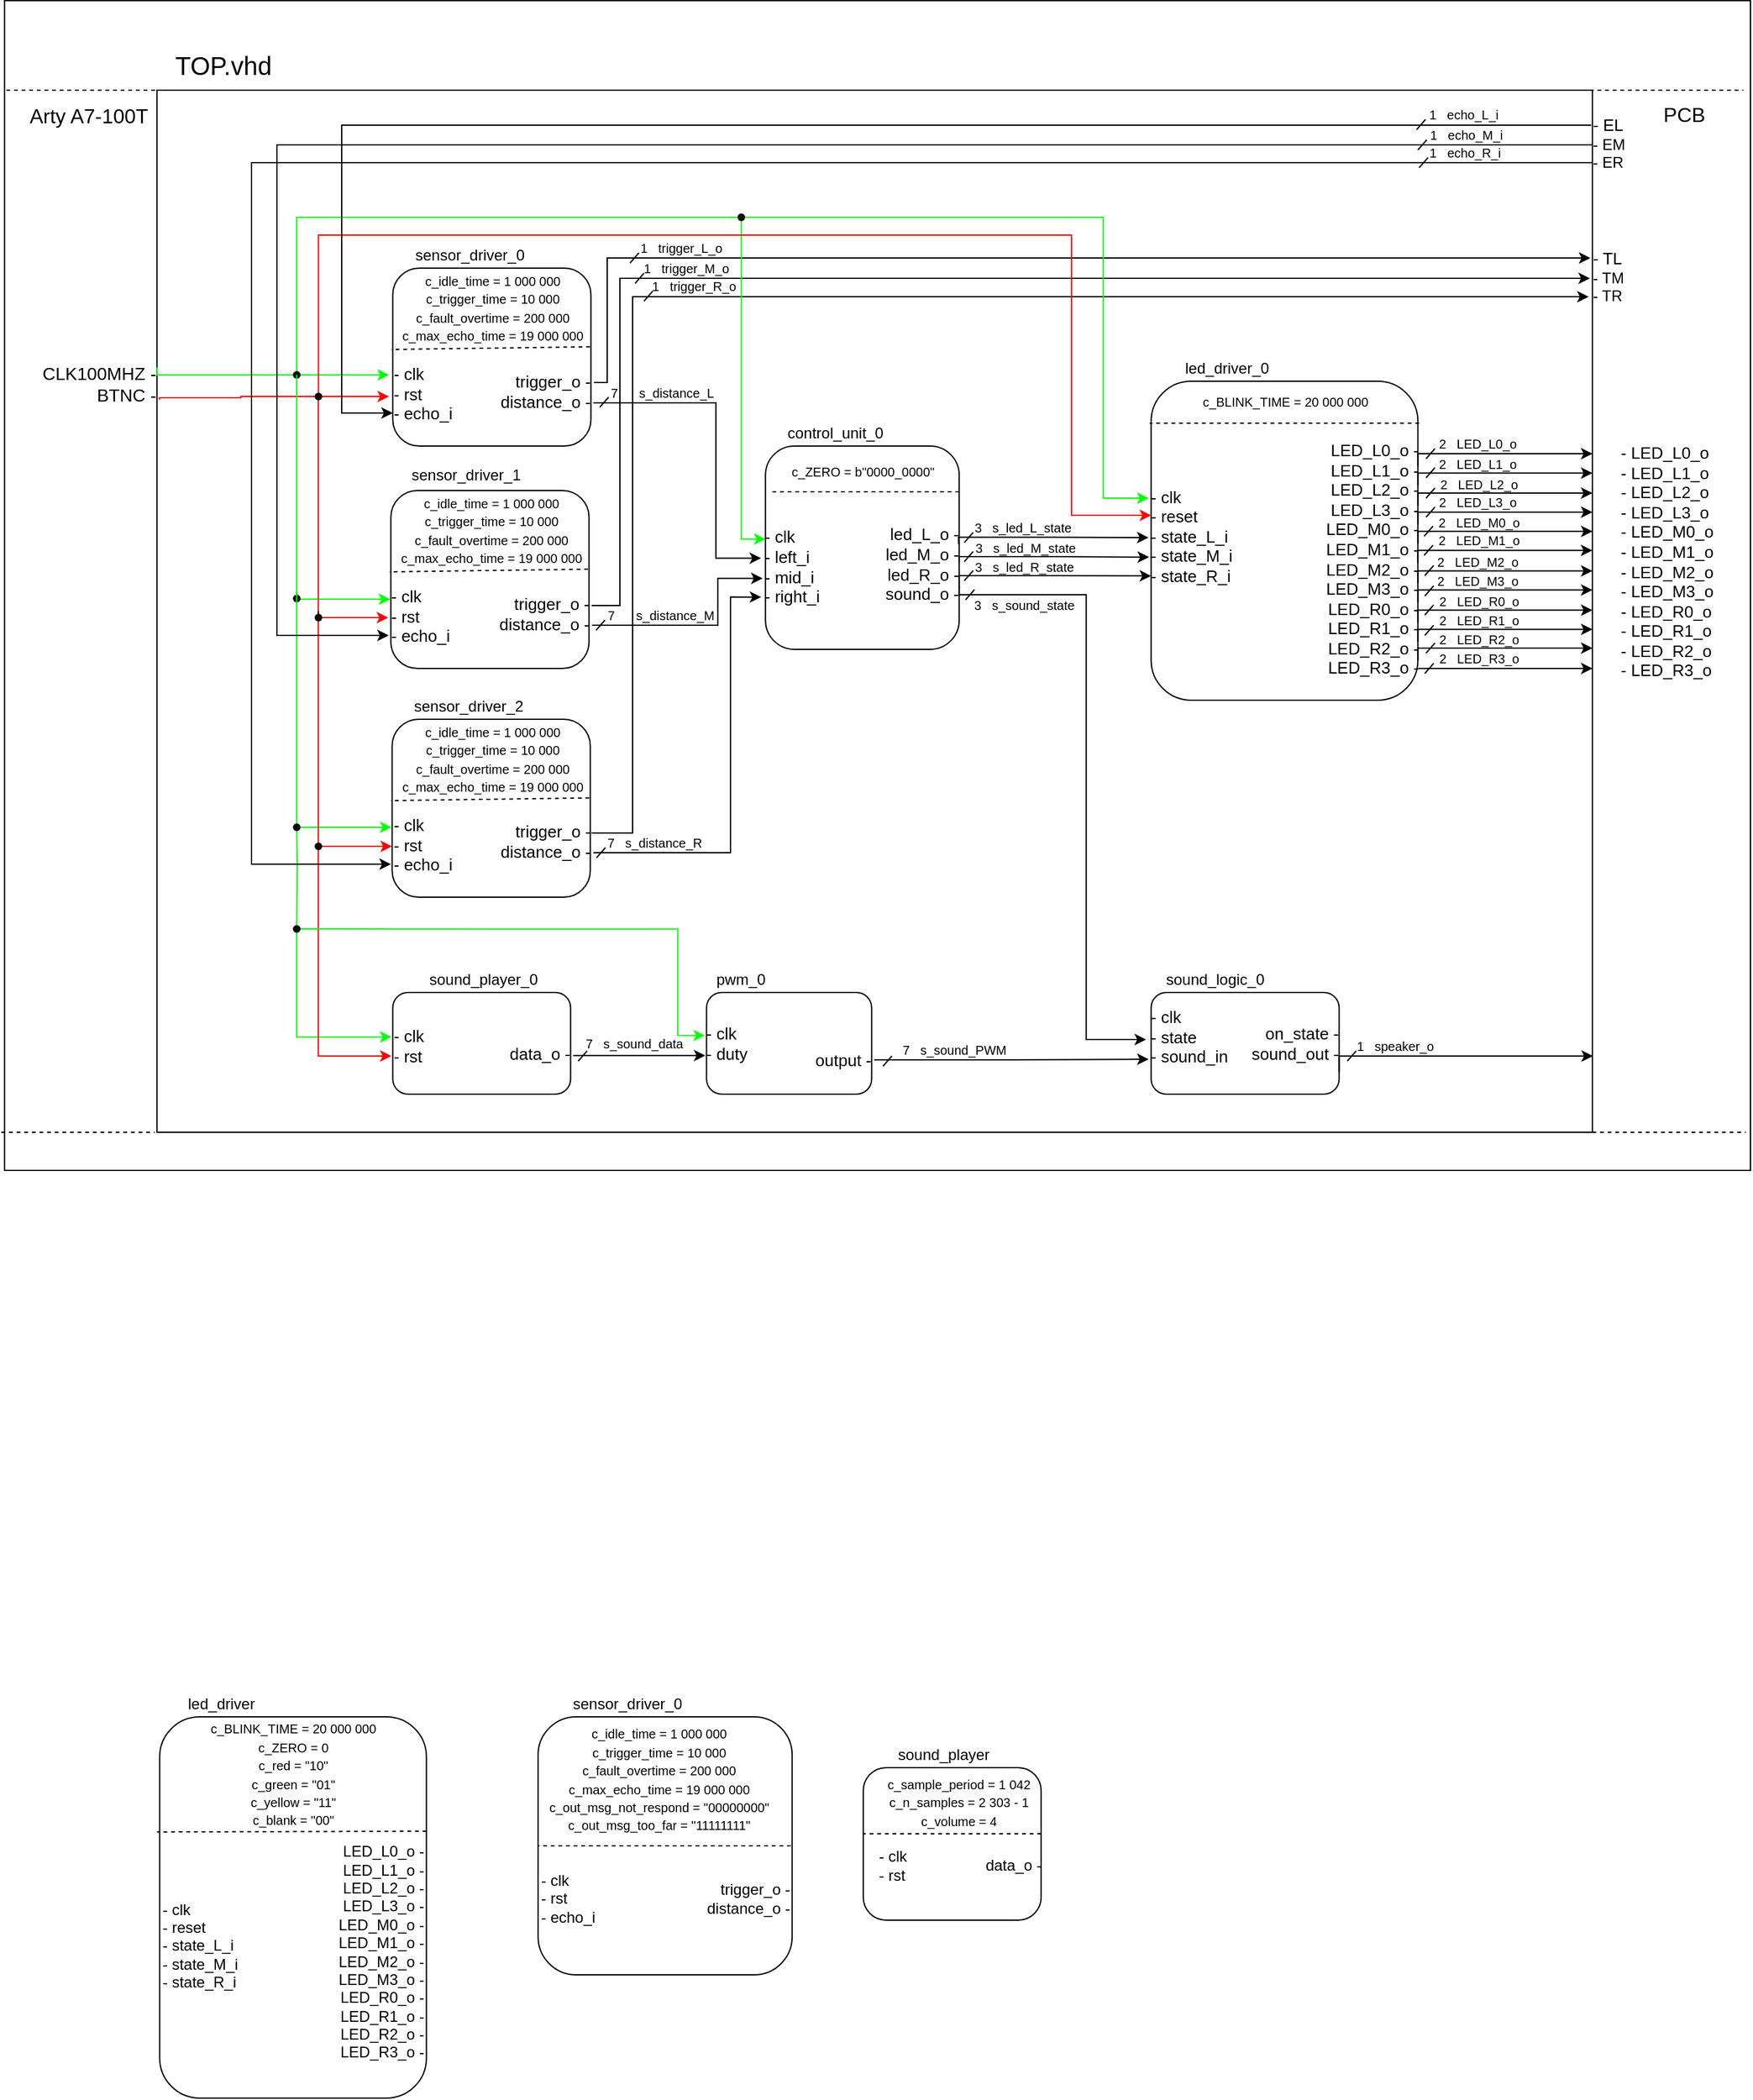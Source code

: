 <mxfile version="14.6.9" type="onedrive" pages="3"><diagram id="9rvbR89NRlMlzp0udT23" name="top"><mxGraphModel dx="1564" dy="892" grid="1" gridSize="10" guides="1" tooltips="1" connect="1" arrows="1" fold="1" page="1" pageScale="1" pageWidth="1654" pageHeight="2336" math="0" shadow="0"><root><mxCell id="tAFE_PeaPXOC7YH65N5q-0"/><mxCell id="tAFE_PeaPXOC7YH65N5q-1" parent="tAFE_PeaPXOC7YH65N5q-0"/><mxCell id="0eDxMVS2c6OrPlhXTAwF-195" value="" style="rounded=0;whiteSpace=wrap;html=1;labelBackgroundColor=none;" vertex="1" parent="tAFE_PeaPXOC7YH65N5q-1"><mxGeometry x="35.6" y="19.5" width="1374.4" height="920.5" as="geometry"/></mxCell><mxCell id="tAFE_PeaPXOC7YH65N5q-38" value="" style="rounded=0;whiteSpace=wrap;html=1;" vertex="1" parent="tAFE_PeaPXOC7YH65N5q-1"><mxGeometry x="155.6" y="90" width="1130" height="820" as="geometry"/></mxCell><mxCell id="tAFE_PeaPXOC7YH65N5q-16" value="" style="rounded=1;whiteSpace=wrap;html=1;" vertex="1" parent="tAFE_PeaPXOC7YH65N5q-1"><mxGeometry x="634.6" y="370" width="152.5" height="160" as="geometry"/></mxCell><mxCell id="tAFE_PeaPXOC7YH65N5q-17" value="control_unit_0" style="text;html=1;strokeColor=none;fillColor=none;align=left;verticalAlign=middle;whiteSpace=wrap;rounded=0;" vertex="1" parent="tAFE_PeaPXOC7YH65N5q-1"><mxGeometry x="649.6" y="350" width="100" height="20" as="geometry"/></mxCell><mxCell id="tAFE_PeaPXOC7YH65N5q-18" value="&lt;font style=&quot;font-size: 13px&quot;&gt;- clk&lt;br&gt;- left_i&lt;br&gt;- mid_i&lt;br&gt;- right_i&lt;/font&gt;" style="text;html=1;strokeColor=none;fillColor=none;align=left;verticalAlign=middle;whiteSpace=wrap;rounded=0;" vertex="1" parent="tAFE_PeaPXOC7YH65N5q-1"><mxGeometry x="631.6" y="435" width="51" height="60" as="geometry"/></mxCell><mxCell id="0eDxMVS2c6OrPlhXTAwF-53" style="edgeStyle=orthogonalEdgeStyle;rounded=0;orthogonalLoop=1;jettySize=auto;html=1;exitX=1;exitY=0.5;exitDx=0;exitDy=0;entryX=-0.009;entryY=0.705;entryDx=0;entryDy=0;entryPerimeter=0;" edge="1" parent="tAFE_PeaPXOC7YH65N5q-1"><mxGeometry relative="1" as="geometry"><mxPoint x="787.1" y="462.5" as="sourcePoint"/><mxPoint x="936.57" y="457.4" as="targetPoint"/><Array as="points"><mxPoint x="787.1" y="457"/><mxPoint x="862.1" y="457"/></Array></mxGeometry></mxCell><mxCell id="0eDxMVS2c6OrPlhXTAwF-55" style="edgeStyle=orthogonalEdgeStyle;rounded=0;orthogonalLoop=1;jettySize=auto;html=1;exitX=1;exitY=0.75;exitDx=0;exitDy=0;entryX=0.014;entryY=0.915;entryDx=0;entryDy=0;entryPerimeter=0;" edge="1" parent="tAFE_PeaPXOC7YH65N5q-1"><mxGeometry relative="1" as="geometry"><mxPoint x="787.1" y="481.75" as="sourcePoint"/><mxPoint x="938.18" y="472.2" as="targetPoint"/><Array as="points"><mxPoint x="787.1" y="472"/><mxPoint x="862.1" y="472"/></Array></mxGeometry></mxCell><mxCell id="0eDxMVS2c6OrPlhXTAwF-83" style="edgeStyle=orthogonalEdgeStyle;rounded=0;orthogonalLoop=1;jettySize=auto;html=1;exitX=1;exitY=0.75;exitDx=0;exitDy=0;entryX=0;entryY=0.5;entryDx=0;entryDy=0;" edge="1" parent="tAFE_PeaPXOC7YH65N5q-1"><mxGeometry relative="1" as="geometry"><mxPoint x="787.1" y="480.75" as="sourcePoint"/><mxPoint x="934.2" y="837" as="targetPoint"/><Array as="points"><mxPoint x="787.1" y="487"/><mxPoint x="887.1" y="487"/><mxPoint x="887.1" y="837"/></Array></mxGeometry></mxCell><mxCell id="tAFE_PeaPXOC7YH65N5q-19" value="&lt;font style=&quot;font-size: 13px&quot;&gt;led_L_o -&lt;br&gt;led_M_o -&lt;br&gt;led_R_o -&lt;br&gt;sound_o -&lt;/font&gt;" style="text;html=1;strokeColor=none;fillColor=none;align=right;verticalAlign=middle;whiteSpace=wrap;rounded=0;" vertex="1" parent="tAFE_PeaPXOC7YH65N5q-1"><mxGeometry x="719.1" y="420" width="70" height="85" as="geometry"/></mxCell><mxCell id="tAFE_PeaPXOC7YH65N5q-21" value="" style="rounded=1;whiteSpace=wrap;html=1;" vertex="1" parent="tAFE_PeaPXOC7YH65N5q-1"><mxGeometry x="938.2" y="319" width="210" height="251" as="geometry"/></mxCell><mxCell id="tAFE_PeaPXOC7YH65N5q-22" value="led_driver_0" style="text;html=1;strokeColor=none;fillColor=none;align=left;verticalAlign=middle;whiteSpace=wrap;rounded=0;" vertex="1" parent="tAFE_PeaPXOC7YH65N5q-1"><mxGeometry x="963.1" y="299" width="100" height="20" as="geometry"/></mxCell><mxCell id="tAFE_PeaPXOC7YH65N5q-23" value="&lt;font style=&quot;font-size: 13px&quot;&gt;- clk&lt;br&gt;- reset&lt;br&gt;- state_L_i&lt;br&gt;- state_M_i&lt;br&gt;- state_R_i&lt;/font&gt;" style="text;html=1;strokeColor=none;fillColor=none;align=left;verticalAlign=middle;whiteSpace=wrap;rounded=0;" vertex="1" parent="tAFE_PeaPXOC7YH65N5q-1"><mxGeometry x="936.2" y="401" width="70" height="80" as="geometry"/></mxCell><mxCell id="tAFE_PeaPXOC7YH65N5q-24" value="&lt;font style=&quot;font-size: 13px&quot;&gt;LED_L0_o -&lt;br&gt;LED_L1_o -&lt;br&gt;LED_L2_o -&lt;br&gt;LED_L3_o -&lt;br&gt;LED_M0_o -&lt;br&gt;LED_M1_o -&lt;br&gt;LED_M2_o -&lt;br&gt;LED_M3_o -&lt;br&gt;LED_R0_o -&lt;br&gt;LED_R1_o -&lt;br&gt;LED_R2_o -&lt;br&gt;LED_R3_o -&lt;/font&gt;" style="text;html=1;strokeColor=none;fillColor=none;align=right;verticalAlign=middle;whiteSpace=wrap;rounded=0;" vertex="1" parent="tAFE_PeaPXOC7YH65N5q-1"><mxGeometry x="1071.1" y="359" width="80" height="200" as="geometry"/></mxCell><mxCell id="tAFE_PeaPXOC7YH65N5q-25" value="" style="rounded=1;whiteSpace=wrap;html=1;" vertex="1" parent="tAFE_PeaPXOC7YH65N5q-1"><mxGeometry x="341.2" y="800" width="140" height="80" as="geometry"/></mxCell><mxCell id="tAFE_PeaPXOC7YH65N5q-26" value="sound_player_0" style="text;html=1;strokeColor=none;fillColor=none;align=left;verticalAlign=middle;whiteSpace=wrap;rounded=0;" vertex="1" parent="tAFE_PeaPXOC7YH65N5q-1"><mxGeometry x="368.2" y="780" width="100" height="20" as="geometry"/></mxCell><mxCell id="tAFE_PeaPXOC7YH65N5q-27" value="&lt;font style=&quot;font-size: 13px&quot;&gt;- clk&lt;br&gt;- rst&lt;/font&gt;" style="text;html=1;strokeColor=none;fillColor=none;align=left;verticalAlign=middle;whiteSpace=wrap;rounded=0;" vertex="1" parent="tAFE_PeaPXOC7YH65N5q-1"><mxGeometry x="340.2" y="812" width="51" height="60" as="geometry"/></mxCell><mxCell id="0eDxMVS2c6OrPlhXTAwF-71" style="edgeStyle=orthogonalEdgeStyle;rounded=0;orthogonalLoop=1;jettySize=auto;html=1;entryX=0.021;entryY=0.66;entryDx=0;entryDy=0;entryPerimeter=0;" edge="1" parent="tAFE_PeaPXOC7YH65N5q-1" source="tAFE_PeaPXOC7YH65N5q-28" target="tAFE_PeaPXOC7YH65N5q-31"><mxGeometry relative="1" as="geometry"><mxPoint x="485.2" y="850" as="sourcePoint"/><Array as="points"><mxPoint x="520.2" y="850"/></Array></mxGeometry></mxCell><mxCell id="tAFE_PeaPXOC7YH65N5q-28" value="&lt;font style=&quot;font-size: 13px&quot;&gt;data_o -&lt;/font&gt;" style="text;html=1;strokeColor=none;fillColor=none;align=right;verticalAlign=middle;whiteSpace=wrap;rounded=0;" vertex="1" parent="tAFE_PeaPXOC7YH65N5q-1"><mxGeometry x="413.2" y="823" width="70" height="50" as="geometry"/></mxCell><mxCell id="tAFE_PeaPXOC7YH65N5q-29" value="" style="rounded=1;whiteSpace=wrap;html=1;" vertex="1" parent="tAFE_PeaPXOC7YH65N5q-1"><mxGeometry x="588.2" y="800" width="130" height="80" as="geometry"/></mxCell><mxCell id="tAFE_PeaPXOC7YH65N5q-30" value="pwm_0" style="text;html=1;strokeColor=none;fillColor=none;align=left;verticalAlign=middle;whiteSpace=wrap;rounded=0;" vertex="1" parent="tAFE_PeaPXOC7YH65N5q-1"><mxGeometry x="594.2" y="780" width="75" height="20" as="geometry"/></mxCell><mxCell id="tAFE_PeaPXOC7YH65N5q-31" value="&lt;font style=&quot;font-size: 13px&quot;&gt;- clk&lt;br&gt;- duty&lt;/font&gt;" style="text;html=1;strokeColor=none;fillColor=none;align=left;verticalAlign=middle;whiteSpace=wrap;rounded=0;" vertex="1" parent="tAFE_PeaPXOC7YH65N5q-1"><mxGeometry x="586.2" y="810" width="51" height="60" as="geometry"/></mxCell><mxCell id="0eDxMVS2c6OrPlhXTAwF-81" style="edgeStyle=orthogonalEdgeStyle;rounded=0;orthogonalLoop=1;jettySize=auto;html=1;exitX=1;exitY=0.5;exitDx=0;exitDy=0;entryX=0;entryY=0.75;entryDx=0;entryDy=0;" edge="1" parent="tAFE_PeaPXOC7YH65N5q-1" source="tAFE_PeaPXOC7YH65N5q-32" target="tAFE_PeaPXOC7YH65N5q-35"><mxGeometry relative="1" as="geometry"/></mxCell><mxCell id="tAFE_PeaPXOC7YH65N5q-32" value="&lt;font style=&quot;font-size: 13px&quot;&gt;output -&lt;/font&gt;" style="text;html=1;strokeColor=none;fillColor=none;align=right;verticalAlign=middle;whiteSpace=wrap;rounded=0;" vertex="1" parent="tAFE_PeaPXOC7YH65N5q-1"><mxGeometry x="650.2" y="828" width="70" height="50" as="geometry"/></mxCell><mxCell id="tAFE_PeaPXOC7YH65N5q-33" value="" style="rounded=1;whiteSpace=wrap;html=1;" vertex="1" parent="tAFE_PeaPXOC7YH65N5q-1"><mxGeometry x="938.2" y="800" width="148" height="80" as="geometry"/></mxCell><mxCell id="tAFE_PeaPXOC7YH65N5q-34" value="sound_logic_0" style="text;html=1;strokeColor=none;fillColor=none;align=left;verticalAlign=middle;whiteSpace=wrap;rounded=0;" vertex="1" parent="tAFE_PeaPXOC7YH65N5q-1"><mxGeometry x="948.2" y="780" width="100" height="20" as="geometry"/></mxCell><mxCell id="tAFE_PeaPXOC7YH65N5q-35" value="&lt;font style=&quot;font-size: 13px&quot;&gt;- clk&lt;br&gt;- state&lt;br&gt;- sound_in&lt;/font&gt;" style="text;html=1;strokeColor=none;fillColor=none;align=left;verticalAlign=middle;whiteSpace=wrap;rounded=0;" vertex="1" parent="tAFE_PeaPXOC7YH65N5q-1"><mxGeometry x="936.2" y="800" width="70" height="70" as="geometry"/></mxCell><mxCell id="tAFE_PeaPXOC7YH65N5q-36" value="&lt;font style=&quot;font-size: 13px&quot;&gt;on_state -&lt;br&gt;sound_out -&lt;/font&gt;" style="text;html=1;strokeColor=none;fillColor=none;align=right;verticalAlign=middle;whiteSpace=wrap;rounded=0;" vertex="1" parent="tAFE_PeaPXOC7YH65N5q-1"><mxGeometry x="1008.2" y="815" width="80" height="50" as="geometry"/></mxCell><mxCell id="tAFE_PeaPXOC7YH65N5q-47" value="" style="rounded=1;whiteSpace=wrap;html=1;" vertex="1" parent="tAFE_PeaPXOC7YH65N5q-1"><mxGeometry x="339.7" y="405" width="156" height="140" as="geometry"/></mxCell><mxCell id="tAFE_PeaPXOC7YH65N5q-48" value="&lt;div style=&quot;text-align: left&quot;&gt;&lt;span&gt;sensor_driver_1&lt;/span&gt;&lt;/div&gt;" style="text;html=1;strokeColor=none;fillColor=none;align=center;verticalAlign=middle;whiteSpace=wrap;rounded=0;" vertex="1" parent="tAFE_PeaPXOC7YH65N5q-1"><mxGeometry x="349.2" y="383" width="100" height="20" as="geometry"/></mxCell><mxCell id="tAFE_PeaPXOC7YH65N5q-49" value="&lt;font style=&quot;font-size: 13px&quot;&gt;- clk&lt;br&gt;- rst&lt;br&gt;- echo_i&lt;/font&gt;" style="text;html=1;strokeColor=none;fillColor=none;align=left;verticalAlign=middle;whiteSpace=wrap;rounded=0;" vertex="1" parent="tAFE_PeaPXOC7YH65N5q-1"><mxGeometry x="337.7" y="474" width="51" height="60" as="geometry"/></mxCell><mxCell id="0eDxMVS2c6OrPlhXTAwF-49" style="edgeStyle=orthogonalEdgeStyle;rounded=0;orthogonalLoop=1;jettySize=auto;html=1;entryX=0.015;entryY=0.652;entryDx=0;entryDy=0;entryPerimeter=0;" edge="1" parent="tAFE_PeaPXOC7YH65N5q-1" target="tAFE_PeaPXOC7YH65N5q-18"><mxGeometry relative="1" as="geometry"><mxPoint x="498.1" y="511" as="sourcePoint"/><Array as="points"><mxPoint x="597.1" y="511"/><mxPoint x="597.1" y="474"/></Array></mxGeometry></mxCell><mxCell id="0eDxMVS2c6OrPlhXTAwF-187" style="edgeStyle=orthogonalEdgeStyle;rounded=0;orthogonalLoop=1;jettySize=auto;html=1;exitX=1;exitY=0.25;exitDx=0;exitDy=0;entryX=0;entryY=0.5;entryDx=0;entryDy=0;strokeColor=#000000;" edge="1" parent="tAFE_PeaPXOC7YH65N5q-1"><mxGeometry relative="1" as="geometry"><mxPoint x="497.7" y="495.5" as="sourcePoint"/><mxPoint x="1283.6" y="238.0" as="targetPoint"/><Array as="points"><mxPoint x="520" y="496"/><mxPoint x="520" y="238"/></Array></mxGeometry></mxCell><mxCell id="tAFE_PeaPXOC7YH65N5q-50" value="&lt;font style=&quot;font-size: 13px&quot;&gt;trigger_o -&lt;br&gt;distance_o -&lt;/font&gt;" style="text;html=1;strokeColor=none;fillColor=none;align=right;verticalAlign=middle;whiteSpace=wrap;rounded=0;" vertex="1" parent="tAFE_PeaPXOC7YH65N5q-1"><mxGeometry x="419.1" y="477" width="78.6" height="50" as="geometry"/></mxCell><mxCell id="tAFE_PeaPXOC7YH65N5q-51" value="&lt;font style=&quot;font-size: 10px&quot;&gt;c_idle_time = 1 000 000&lt;br&gt;c_trigger_time = 10 000&lt;br&gt;c_fault_overtime = 200 000&lt;br&gt;c_max_echo_time = 19 000 000&lt;br&gt;&lt;/font&gt;" style="text;html=1;strokeColor=none;fillColor=none;align=center;verticalAlign=middle;whiteSpace=wrap;rounded=0;" vertex="1" parent="tAFE_PeaPXOC7YH65N5q-1"><mxGeometry x="337.7" y="411" width="162" height="50" as="geometry"/></mxCell><mxCell id="tAFE_PeaPXOC7YH65N5q-52" value="" style="endArrow=none;dashed=1;html=1;exitX=0.995;exitY=0.442;exitDx=0;exitDy=0;exitPerimeter=0;" edge="1" parent="tAFE_PeaPXOC7YH65N5q-1" source="tAFE_PeaPXOC7YH65N5q-47"><mxGeometry width="50" height="50" relative="1" as="geometry"><mxPoint x="289.7" y="468" as="sourcePoint"/><mxPoint x="338.7" y="469" as="targetPoint"/></mxGeometry></mxCell><mxCell id="tAFE_PeaPXOC7YH65N5q-53" value="" style="rounded=1;whiteSpace=wrap;html=1;" vertex="1" parent="tAFE_PeaPXOC7YH65N5q-1"><mxGeometry x="340.7" y="585" width="156" height="140" as="geometry"/></mxCell><mxCell id="tAFE_PeaPXOC7YH65N5q-54" value="&lt;div style=&quot;text-align: left&quot;&gt;&lt;span&gt;sensor_driver_2&lt;/span&gt;&lt;/div&gt;" style="text;html=1;strokeColor=none;fillColor=none;align=center;verticalAlign=middle;whiteSpace=wrap;rounded=0;" vertex="1" parent="tAFE_PeaPXOC7YH65N5q-1"><mxGeometry x="350.7" y="565" width="100" height="20" as="geometry"/></mxCell><mxCell id="tAFE_PeaPXOC7YH65N5q-55" value="&lt;font style=&quot;font-size: 13px&quot;&gt;- clk&lt;br&gt;- rst&lt;br&gt;- echo_i&lt;/font&gt;" style="text;html=1;strokeColor=none;fillColor=none;align=left;verticalAlign=middle;whiteSpace=wrap;rounded=0;" vertex="1" parent="tAFE_PeaPXOC7YH65N5q-1"><mxGeometry x="339.7" y="654" width="51" height="60" as="geometry"/></mxCell><mxCell id="0eDxMVS2c6OrPlhXTAwF-50" style="edgeStyle=orthogonalEdgeStyle;rounded=0;orthogonalLoop=1;jettySize=auto;html=1;entryX=-0.007;entryY=0.897;entryDx=0;entryDy=0;entryPerimeter=0;" edge="1" parent="tAFE_PeaPXOC7YH65N5q-1" target="tAFE_PeaPXOC7YH65N5q-18"><mxGeometry relative="1" as="geometry"><mxPoint x="499.1" y="690" as="sourcePoint"/><Array as="points"><mxPoint x="607.1" y="690"/><mxPoint x="607.1" y="489"/></Array></mxGeometry></mxCell><mxCell id="0eDxMVS2c6OrPlhXTAwF-188" style="edgeStyle=orthogonalEdgeStyle;rounded=0;orthogonalLoop=1;jettySize=auto;html=1;exitX=1;exitY=0.25;exitDx=0;exitDy=0;entryX=0;entryY=0.75;entryDx=0;entryDy=0;strokeColor=#000000;" edge="1" parent="tAFE_PeaPXOC7YH65N5q-1"><mxGeometry relative="1" as="geometry"><mxPoint x="497.7" y="674.5" as="sourcePoint"/><mxPoint x="1282.6" y="252.5" as="targetPoint"/><Array as="points"><mxPoint x="530" y="675"/><mxPoint x="530" y="253"/></Array></mxGeometry></mxCell><mxCell id="tAFE_PeaPXOC7YH65N5q-56" value="&lt;font style=&quot;font-size: 13px&quot;&gt;trigger_o -&lt;br&gt;distance_o -&lt;/font&gt;" style="text;html=1;strokeColor=none;fillColor=none;align=right;verticalAlign=middle;whiteSpace=wrap;rounded=0;" vertex="1" parent="tAFE_PeaPXOC7YH65N5q-1"><mxGeometry x="419.1" y="656" width="79.6" height="50" as="geometry"/></mxCell><mxCell id="tAFE_PeaPXOC7YH65N5q-57" value="&lt;font style=&quot;font-size: 10px&quot;&gt;c_idle_time = 1 000 000&lt;br&gt;c_trigger_time = 10 000&lt;br&gt;c_fault_overtime = 200 000&lt;br&gt;c_max_echo_time = 19 000 000&lt;br&gt;&lt;/font&gt;" style="text;html=1;strokeColor=none;fillColor=none;align=center;verticalAlign=middle;whiteSpace=wrap;rounded=0;" vertex="1" parent="tAFE_PeaPXOC7YH65N5q-1"><mxGeometry x="338.7" y="591" width="162" height="50" as="geometry"/></mxCell><mxCell id="tAFE_PeaPXOC7YH65N5q-58" value="" style="endArrow=none;dashed=1;html=1;exitX=0.995;exitY=0.442;exitDx=0;exitDy=0;exitPerimeter=0;" edge="1" parent="tAFE_PeaPXOC7YH65N5q-1" source="tAFE_PeaPXOC7YH65N5q-53"><mxGeometry width="50" height="50" relative="1" as="geometry"><mxPoint x="290.7" y="648" as="sourcePoint"/><mxPoint x="339.7" y="649" as="targetPoint"/></mxGeometry></mxCell><mxCell id="0eDxMVS2c6OrPlhXTAwF-1" value="&lt;font style=&quot;font-size: 10px&quot;&gt;c_ZERO = b&quot;0000_0000&quot;&lt;br&gt;&lt;/font&gt;" style="text;html=1;strokeColor=none;fillColor=none;align=center;verticalAlign=middle;whiteSpace=wrap;rounded=0;" vertex="1" parent="tAFE_PeaPXOC7YH65N5q-1"><mxGeometry x="644.6" y="375" width="132.5" height="30" as="geometry"/></mxCell><mxCell id="0eDxMVS2c6OrPlhXTAwF-2" value="" style="endArrow=none;dashed=1;html=1;exitX=0.995;exitY=0.5;exitDx=0;exitDy=0;exitPerimeter=0;" edge="1" parent="tAFE_PeaPXOC7YH65N5q-1"><mxGeometry width="50" height="50" relative="1" as="geometry"><mxPoint x="787.1" y="406.0" as="sourcePoint"/><mxPoint x="637.1" y="406" as="targetPoint"/></mxGeometry></mxCell><mxCell id="0eDxMVS2c6OrPlhXTAwF-3" value="&lt;font style=&quot;font-size: 10px&quot;&gt;c_BLINK_TIME = 20 000 000&lt;br&gt;&lt;/font&gt;" style="text;html=1;strokeColor=none;fillColor=none;align=center;verticalAlign=middle;whiteSpace=wrap;rounded=0;" vertex="1" parent="tAFE_PeaPXOC7YH65N5q-1"><mxGeometry x="949.2" y="321" width="190" height="27" as="geometry"/></mxCell><mxCell id="0eDxMVS2c6OrPlhXTAwF-4" value="" style="endArrow=none;dashed=1;html=1;" edge="1" parent="tAFE_PeaPXOC7YH65N5q-1"><mxGeometry width="50" height="50" relative="1" as="geometry"><mxPoint x="1149.2" y="352" as="sourcePoint"/><mxPoint x="937.1" y="352" as="targetPoint"/></mxGeometry></mxCell><mxCell id="0eDxMVS2c6OrPlhXTAwF-7" value="" style="rounded=1;whiteSpace=wrap;html=1;" vertex="1" parent="tAFE_PeaPXOC7YH65N5q-1"><mxGeometry x="157.7" y="1370" width="210" height="300" as="geometry"/></mxCell><mxCell id="0eDxMVS2c6OrPlhXTAwF-8" value="led_driver" style="text;html=1;strokeColor=none;fillColor=none;align=left;verticalAlign=middle;whiteSpace=wrap;rounded=0;" vertex="1" parent="tAFE_PeaPXOC7YH65N5q-1"><mxGeometry x="177.7" y="1350" width="100" height="20" as="geometry"/></mxCell><mxCell id="0eDxMVS2c6OrPlhXTAwF-9" value="- clk&lt;br&gt;- reset&lt;br&gt;- state_L_i&lt;br&gt;- state_M_i&lt;br&gt;- state_R_i" style="text;html=1;strokeColor=none;fillColor=none;align=left;verticalAlign=middle;whiteSpace=wrap;rounded=0;" vertex="1" parent="tAFE_PeaPXOC7YH65N5q-1"><mxGeometry x="157.7" y="1510" width="70" height="80" as="geometry"/></mxCell><mxCell id="0eDxMVS2c6OrPlhXTAwF-10" value="LED_L0_o -&lt;br&gt;LED_L1_o -&lt;br&gt;LED_L2_o -&lt;br&gt;LED_L3_o -&lt;br&gt;LED_M0_o -&lt;br&gt;LED_M1_o -&lt;br&gt;LED_M2_o -&lt;br&gt;LED_M3_o -&lt;br&gt;LED_R0_o -&lt;br&gt;LED_R1_o -&lt;br&gt;LED_R2_o -&lt;br&gt;LED_R3_o -" style="text;html=1;strokeColor=none;fillColor=none;align=right;verticalAlign=middle;whiteSpace=wrap;rounded=0;" vertex="1" parent="tAFE_PeaPXOC7YH65N5q-1"><mxGeometry x="287.7" y="1455" width="80" height="200" as="geometry"/></mxCell><mxCell id="0eDxMVS2c6OrPlhXTAwF-11" value="&lt;font style=&quot;font-size: 10px&quot;&gt;c_BLINK_TIME = 20 000 000&lt;br&gt;c_ZERO = 0&lt;br&gt;c_red = &quot;10&quot;&lt;br&gt;c_green = &quot;01&quot;&lt;br&gt;c_yellow = &quot;11&quot;&lt;br&gt;c_blank = &quot;00&quot;&lt;br&gt;&lt;/font&gt;" style="text;html=1;strokeColor=none;fillColor=none;align=center;verticalAlign=middle;whiteSpace=wrap;rounded=0;" vertex="1" parent="tAFE_PeaPXOC7YH65N5q-1"><mxGeometry x="167.7" y="1370" width="190" height="90" as="geometry"/></mxCell><mxCell id="0eDxMVS2c6OrPlhXTAwF-12" value="" style="endArrow=none;dashed=1;html=1;entryX=-0.01;entryY=0.302;entryDx=0;entryDy=0;entryPerimeter=0;" edge="1" parent="tAFE_PeaPXOC7YH65N5q-1" target="0eDxMVS2c6OrPlhXTAwF-7"><mxGeometry width="50" height="50" relative="1" as="geometry"><mxPoint x="367.7" y="1460" as="sourcePoint"/><mxPoint x="166.2" y="1460" as="targetPoint"/></mxGeometry></mxCell><mxCell id="0eDxMVS2c6OrPlhXTAwF-13" value="" style="rounded=1;whiteSpace=wrap;html=1;" vertex="1" parent="tAFE_PeaPXOC7YH65N5q-1"><mxGeometry x="455.6" y="1370" width="200" height="203" as="geometry"/></mxCell><mxCell id="0eDxMVS2c6OrPlhXTAwF-14" value="&lt;div style=&quot;text-align: left&quot;&gt;&lt;span&gt;sensor_driver_0&lt;/span&gt;&lt;/div&gt;" style="text;html=1;strokeColor=none;fillColor=none;align=center;verticalAlign=middle;whiteSpace=wrap;rounded=0;" vertex="1" parent="tAFE_PeaPXOC7YH65N5q-1"><mxGeometry x="475.6" y="1350" width="100" height="20" as="geometry"/></mxCell><mxCell id="0eDxMVS2c6OrPlhXTAwF-15" value="- clk&lt;br&gt;- rst&lt;br&gt;- echo_i" style="text;html=1;strokeColor=none;fillColor=none;align=left;verticalAlign=middle;whiteSpace=wrap;rounded=0;" vertex="1" parent="tAFE_PeaPXOC7YH65N5q-1"><mxGeometry x="455.6" y="1483" width="51" height="60" as="geometry"/></mxCell><mxCell id="0eDxMVS2c6OrPlhXTAwF-16" value="trigger_o -&lt;br&gt;distance_o -" style="text;html=1;strokeColor=none;fillColor=none;align=right;verticalAlign=middle;whiteSpace=wrap;rounded=0;" vertex="1" parent="tAFE_PeaPXOC7YH65N5q-1"><mxGeometry x="585.6" y="1488" width="70" height="50" as="geometry"/></mxCell><mxCell id="0eDxMVS2c6OrPlhXTAwF-17" value="&lt;font style=&quot;font-size: 10px&quot;&gt;c_idle_time = 1 000 000&lt;br&gt;c_trigger_time = 10 000&lt;br&gt;c_fault_overtime = 200 000&lt;br&gt;c_max_echo_time = 19 000 000&lt;br&gt;c_out_msg_not_respond = &quot;00000000&quot;&lt;br&gt;c_out_msg_too_far = &quot;11111111&quot;&lt;br&gt;&lt;/font&gt;" style="text;html=1;strokeColor=none;fillColor=none;align=center;verticalAlign=middle;whiteSpace=wrap;rounded=0;" vertex="1" parent="tAFE_PeaPXOC7YH65N5q-1"><mxGeometry x="455.6" y="1370" width="190" height="97" as="geometry"/></mxCell><mxCell id="0eDxMVS2c6OrPlhXTAwF-18" value="" style="endArrow=none;dashed=1;html=1;exitX=0.995;exitY=0.5;exitDx=0;exitDy=0;exitPerimeter=0;entryX=0;entryY=0.5;entryDx=0;entryDy=0;" edge="1" parent="tAFE_PeaPXOC7YH65N5q-1" source="0eDxMVS2c6OrPlhXTAwF-13" target="0eDxMVS2c6OrPlhXTAwF-13"><mxGeometry width="50" height="50" relative="1" as="geometry"><mxPoint x="405.6" y="1433" as="sourcePoint"/><mxPoint x="454.6" y="1434" as="targetPoint"/></mxGeometry></mxCell><mxCell id="0eDxMVS2c6OrPlhXTAwF-19" value="" style="rounded=1;whiteSpace=wrap;html=1;" vertex="1" parent="tAFE_PeaPXOC7YH65N5q-1"><mxGeometry x="711.6" y="1410" width="140" height="120" as="geometry"/></mxCell><mxCell id="0eDxMVS2c6OrPlhXTAwF-20" value="sound_player" style="text;html=1;strokeColor=none;fillColor=none;align=left;verticalAlign=middle;whiteSpace=wrap;rounded=0;" vertex="1" parent="tAFE_PeaPXOC7YH65N5q-1"><mxGeometry x="736.6" y="1390" width="100" height="20" as="geometry"/></mxCell><mxCell id="0eDxMVS2c6OrPlhXTAwF-21" value="- clk&lt;br&gt;- rst" style="text;html=1;strokeColor=none;fillColor=none;align=left;verticalAlign=middle;whiteSpace=wrap;rounded=0;" vertex="1" parent="tAFE_PeaPXOC7YH65N5q-1"><mxGeometry x="721.6" y="1457" width="51" height="60" as="geometry"/></mxCell><mxCell id="0eDxMVS2c6OrPlhXTAwF-22" value="data_o -" style="text;html=1;strokeColor=none;fillColor=none;align=right;verticalAlign=middle;whiteSpace=wrap;rounded=0;" vertex="1" parent="tAFE_PeaPXOC7YH65N5q-1"><mxGeometry x="783.6" y="1462" width="70" height="50" as="geometry"/></mxCell><mxCell id="0eDxMVS2c6OrPlhXTAwF-23" value="&lt;font style=&quot;font-size: 10px&quot;&gt;c_sample_period = 1 042&lt;br&gt;c_n_samples = 2 303 - 1&lt;br&gt;c_volume = 4&lt;br&gt;&lt;/font&gt;" style="text;html=1;strokeColor=none;fillColor=none;align=center;verticalAlign=middle;whiteSpace=wrap;rounded=0;" vertex="1" parent="tAFE_PeaPXOC7YH65N5q-1"><mxGeometry x="705.6" y="1412" width="162" height="50" as="geometry"/></mxCell><mxCell id="0eDxMVS2c6OrPlhXTAwF-24" value="" style="endArrow=none;dashed=1;html=1;exitX=0.995;exitY=0.5;exitDx=0;exitDy=0;exitPerimeter=0;" edge="1" parent="tAFE_PeaPXOC7YH65N5q-1"><mxGeometry width="50" height="50" relative="1" as="geometry"><mxPoint x="851.6" y="1462.0" as="sourcePoint"/><mxPoint x="711.6" y="1462" as="targetPoint"/></mxGeometry></mxCell><mxCell id="0eDxMVS2c6OrPlhXTAwF-25" value="" style="rounded=1;whiteSpace=wrap;html=1;" vertex="1" parent="tAFE_PeaPXOC7YH65N5q-1"><mxGeometry x="341.2" y="230" width="156" height="140" as="geometry"/></mxCell><mxCell id="0eDxMVS2c6OrPlhXTAwF-26" value="&lt;div style=&quot;text-align: left&quot;&gt;&lt;span&gt;sensor_driver_0&lt;/span&gt;&lt;/div&gt;" style="text;html=1;strokeColor=none;fillColor=none;align=center;verticalAlign=middle;whiteSpace=wrap;rounded=0;" vertex="1" parent="tAFE_PeaPXOC7YH65N5q-1"><mxGeometry x="352.2" y="210" width="100" height="20" as="geometry"/></mxCell><mxCell id="0eDxMVS2c6OrPlhXTAwF-27" value="&lt;font style=&quot;font-size: 13px&quot;&gt;- clk&lt;br&gt;- rst&lt;br&gt;- echo_i&lt;/font&gt;" style="text;html=1;strokeColor=none;fillColor=none;align=left;verticalAlign=middle;whiteSpace=wrap;rounded=0;" vertex="1" parent="tAFE_PeaPXOC7YH65N5q-1"><mxGeometry x="340.2" y="299" width="51" height="60" as="geometry"/></mxCell><mxCell id="0eDxMVS2c6OrPlhXTAwF-46" style="edgeStyle=orthogonalEdgeStyle;rounded=0;orthogonalLoop=1;jettySize=auto;html=1;entryX=-0.009;entryY=0.387;entryDx=0;entryDy=0;entryPerimeter=0;" edge="1" parent="tAFE_PeaPXOC7YH65N5q-1" target="tAFE_PeaPXOC7YH65N5q-18"><mxGeometry relative="1" as="geometry"><mxPoint x="499.1" y="336" as="sourcePoint"/><Array as="points"><mxPoint x="595.6" y="336"/><mxPoint x="595.6" y="458"/></Array></mxGeometry></mxCell><mxCell id="0eDxMVS2c6OrPlhXTAwF-28" value="&lt;font style=&quot;font-size: 13px&quot;&gt;trigger_o -&lt;br&gt;distance_o -&lt;/font&gt;" style="text;html=1;strokeColor=none;fillColor=none;align=right;verticalAlign=middle;whiteSpace=wrap;rounded=0;" vertex="1" parent="tAFE_PeaPXOC7YH65N5q-1"><mxGeometry x="419" y="302" width="80.1" height="50" as="geometry"/></mxCell><mxCell id="0eDxMVS2c6OrPlhXTAwF-29" value="&lt;font style=&quot;font-size: 10px&quot;&gt;c_idle_time = 1 000 000&lt;br&gt;c_trigger_time = 10 000&lt;br&gt;c_fault_overtime = 200 000&lt;br&gt;c_max_echo_time = 19 000 000&lt;br&gt;&lt;/font&gt;" style="text;html=1;strokeColor=none;fillColor=none;align=center;verticalAlign=middle;whiteSpace=wrap;rounded=0;" vertex="1" parent="tAFE_PeaPXOC7YH65N5q-1"><mxGeometry x="339.2" y="236" width="162" height="50" as="geometry"/></mxCell><mxCell id="0eDxMVS2c6OrPlhXTAwF-30" value="" style="endArrow=none;dashed=1;html=1;exitX=0.995;exitY=0.442;exitDx=0;exitDy=0;exitPerimeter=0;" edge="1" parent="tAFE_PeaPXOC7YH65N5q-1" source="0eDxMVS2c6OrPlhXTAwF-25"><mxGeometry width="50" height="50" relative="1" as="geometry"><mxPoint x="291.2" y="293" as="sourcePoint"/><mxPoint x="340.2" y="294" as="targetPoint"/></mxGeometry></mxCell><mxCell id="0eDxMVS2c6OrPlhXTAwF-57" style="edgeStyle=orthogonalEdgeStyle;rounded=0;orthogonalLoop=1;jettySize=auto;html=1;exitX=1;exitY=0.5;exitDx=0;exitDy=0;" edge="1" parent="tAFE_PeaPXOC7YH65N5q-1"><mxGeometry relative="1" as="geometry"><mxPoint x="786.63" y="447.25" as="sourcePoint"/><mxPoint x="936.1" y="442" as="targetPoint"/><Array as="points"><mxPoint x="786.63" y="441.75"/><mxPoint x="861.63" y="441.75"/></Array></mxGeometry></mxCell><mxCell id="0eDxMVS2c6OrPlhXTAwF-58" value="&lt;font style=&quot;font-size: 10px&quot;&gt;3&amp;nbsp; &amp;nbsp;s_led_L_state&lt;/font&gt;" style="text;html=1;strokeColor=none;fillColor=none;align=center;verticalAlign=middle;whiteSpace=wrap;rounded=0;" vertex="1" parent="tAFE_PeaPXOC7YH65N5q-1"><mxGeometry x="790.85" y="424" width="92.5" height="20" as="geometry"/></mxCell><mxCell id="0eDxMVS2c6OrPlhXTAwF-59" value="" style="endArrow=none;html=1;" edge="1" parent="tAFE_PeaPXOC7YH65N5q-1"><mxGeometry width="50" height="50" relative="1" as="geometry"><mxPoint x="791.1" y="446" as="sourcePoint"/><mxPoint x="798.1" y="438" as="targetPoint"/></mxGeometry></mxCell><mxCell id="0eDxMVS2c6OrPlhXTAwF-60" value="&lt;font style=&quot;font-size: 10px&quot;&gt;3&amp;nbsp; &amp;nbsp;s_led_M_state&lt;/font&gt;" style="text;html=1;strokeColor=none;fillColor=none;align=center;verticalAlign=middle;whiteSpace=wrap;rounded=0;" vertex="1" parent="tAFE_PeaPXOC7YH65N5q-1"><mxGeometry x="793.1" y="440" width="92.5" height="20" as="geometry"/></mxCell><mxCell id="0eDxMVS2c6OrPlhXTAwF-61" value="&lt;font style=&quot;font-size: 10px&quot;&gt;3&amp;nbsp; &amp;nbsp;s_led_R_state&lt;/font&gt;" style="text;html=1;strokeColor=none;fillColor=none;align=center;verticalAlign=middle;whiteSpace=wrap;rounded=0;" vertex="1" parent="tAFE_PeaPXOC7YH65N5q-1"><mxGeometry x="792.1" y="455" width="92.5" height="20" as="geometry"/></mxCell><mxCell id="0eDxMVS2c6OrPlhXTAwF-63" value="" style="endArrow=none;html=1;" edge="1" parent="tAFE_PeaPXOC7YH65N5q-1"><mxGeometry width="50" height="50" relative="1" as="geometry"><mxPoint x="791.1" y="461" as="sourcePoint"/><mxPoint x="798.1" y="453" as="targetPoint"/></mxGeometry></mxCell><mxCell id="0eDxMVS2c6OrPlhXTAwF-64" value="" style="endArrow=none;html=1;" edge="1" parent="tAFE_PeaPXOC7YH65N5q-1"><mxGeometry width="50" height="50" relative="1" as="geometry"><mxPoint x="791.1" y="476" as="sourcePoint"/><mxPoint x="798.1" y="468" as="targetPoint"/></mxGeometry></mxCell><mxCell id="0eDxMVS2c6OrPlhXTAwF-65" value="" style="endArrow=none;html=1;" edge="1" parent="tAFE_PeaPXOC7YH65N5q-1"><mxGeometry width="50" height="50" relative="1" as="geometry"><mxPoint x="504.1" y="339.5" as="sourcePoint"/><mxPoint x="511.1" y="331.5" as="targetPoint"/></mxGeometry></mxCell><mxCell id="0eDxMVS2c6OrPlhXTAwF-177" style="edgeStyle=orthogonalEdgeStyle;rounded=0;orthogonalLoop=1;jettySize=auto;html=1;exitX=0;exitY=0;exitDx=0;exitDy=0;" edge="1" parent="tAFE_PeaPXOC7YH65N5q-1"><mxGeometry relative="1" as="geometry"><mxPoint x="499.6" y="320" as="sourcePoint"/><mxPoint x="1284" y="222" as="targetPoint"/><Array as="points"><mxPoint x="510" y="320"/><mxPoint x="510" y="222"/></Array></mxGeometry></mxCell><mxCell id="0eDxMVS2c6OrPlhXTAwF-66" value="&lt;font style=&quot;font-size: 10px&quot;&gt;7&amp;nbsp; &amp;nbsp; &amp;nbsp; s_distance_L&lt;/font&gt;" style="text;html=1;strokeColor=none;fillColor=none;align=center;verticalAlign=middle;whiteSpace=wrap;rounded=0;labelBackgroundColor=none;" vertex="1" parent="tAFE_PeaPXOC7YH65N5q-1"><mxGeometry x="506.6" y="318" width="92.5" height="20" as="geometry"/></mxCell><mxCell id="0eDxMVS2c6OrPlhXTAwF-67" value="" style="endArrow=none;html=1;" edge="1" parent="tAFE_PeaPXOC7YH65N5q-1"><mxGeometry width="50" height="50" relative="1" as="geometry"><mxPoint x="501.2" y="515" as="sourcePoint"/><mxPoint x="508.2" y="507" as="targetPoint"/></mxGeometry></mxCell><mxCell id="0eDxMVS2c6OrPlhXTAwF-68" value="" style="endArrow=none;html=1;" edge="1" parent="tAFE_PeaPXOC7YH65N5q-1"><mxGeometry width="50" height="50" relative="1" as="geometry"><mxPoint x="501.6" y="694" as="sourcePoint"/><mxPoint x="508.6" y="686" as="targetPoint"/></mxGeometry></mxCell><mxCell id="0eDxMVS2c6OrPlhXTAwF-69" value="&lt;font style=&quot;font-size: 10px&quot;&gt;7&amp;nbsp; &amp;nbsp; &amp;nbsp; s_distance_M&lt;/font&gt;" style="text;html=1;strokeColor=none;fillColor=none;align=center;verticalAlign=middle;whiteSpace=wrap;rounded=0;" vertex="1" parent="tAFE_PeaPXOC7YH65N5q-1"><mxGeometry x="505.7" y="493" width="92.5" height="20" as="geometry"/></mxCell><mxCell id="0eDxMVS2c6OrPlhXTAwF-70" value="&lt;font style=&quot;font-size: 10px&quot;&gt;7&amp;nbsp; &amp;nbsp;s_distance_R&lt;/font&gt;" style="text;html=1;strokeColor=none;fillColor=none;align=center;verticalAlign=middle;whiteSpace=wrap;rounded=0;" vertex="1" parent="tAFE_PeaPXOC7YH65N5q-1"><mxGeometry x="501.2" y="672" width="92.5" height="20" as="geometry"/></mxCell><mxCell id="0eDxMVS2c6OrPlhXTAwF-74" value="" style="endArrow=none;html=1;" edge="1" parent="tAFE_PeaPXOC7YH65N5q-1"><mxGeometry width="50" height="50" relative="1" as="geometry"><mxPoint x="487.2" y="854" as="sourcePoint"/><mxPoint x="494.2" y="846" as="targetPoint"/></mxGeometry></mxCell><mxCell id="0eDxMVS2c6OrPlhXTAwF-75" value="&lt;font style=&quot;font-size: 10px&quot;&gt;7&amp;nbsp; &amp;nbsp;s_sound_data&lt;/font&gt;" style="text;html=1;strokeColor=none;fillColor=none;align=center;verticalAlign=middle;whiteSpace=wrap;rounded=0;" vertex="1" parent="tAFE_PeaPXOC7YH65N5q-1"><mxGeometry x="485.2" y="830" width="92.5" height="20" as="geometry"/></mxCell><mxCell id="0eDxMVS2c6OrPlhXTAwF-78" value="&lt;font style=&quot;font-size: 10px&quot;&gt;7&amp;nbsp; &amp;nbsp;s_sound_PWM&lt;/font&gt;" style="text;html=1;strokeColor=none;fillColor=none;align=center;verticalAlign=middle;whiteSpace=wrap;rounded=0;" vertex="1" parent="tAFE_PeaPXOC7YH65N5q-1"><mxGeometry x="737.1" y="835" width="92.5" height="20" as="geometry"/></mxCell><mxCell id="0eDxMVS2c6OrPlhXTAwF-82" value="" style="endArrow=none;html=1;" edge="1" parent="tAFE_PeaPXOC7YH65N5q-1"><mxGeometry width="50" height="50" relative="1" as="geometry"><mxPoint x="727.1" y="858" as="sourcePoint"/><mxPoint x="734.1" y="850" as="targetPoint"/></mxGeometry></mxCell><mxCell id="0eDxMVS2c6OrPlhXTAwF-84" value="" style="endArrow=none;html=1;" edge="1" parent="tAFE_PeaPXOC7YH65N5q-1"><mxGeometry width="50" height="50" relative="1" as="geometry"><mxPoint x="792.1" y="491.0" as="sourcePoint"/><mxPoint x="799.1" y="483" as="targetPoint"/></mxGeometry></mxCell><mxCell id="0eDxMVS2c6OrPlhXTAwF-85" value="&lt;font style=&quot;font-size: 10px&quot;&gt;3&amp;nbsp; &amp;nbsp;s_sound_state&lt;/font&gt;" style="text;html=1;strokeColor=none;fillColor=none;align=center;verticalAlign=middle;whiteSpace=wrap;rounded=0;" vertex="1" parent="tAFE_PeaPXOC7YH65N5q-1"><mxGeometry x="792.1" y="485" width="92.5" height="20" as="geometry"/></mxCell><mxCell id="0eDxMVS2c6OrPlhXTAwF-89" style="edgeStyle=orthogonalEdgeStyle;rounded=0;orthogonalLoop=1;jettySize=auto;html=1;entryX=0;entryY=0.25;entryDx=0;entryDy=0;strokeColor=#00FF00;" edge="1" parent="tAFE_PeaPXOC7YH65N5q-1"><mxGeometry relative="1" as="geometry"><mxPoint x="155.6" y="308" as="sourcePoint"/><mxPoint x="338.2" y="314" as="targetPoint"/><Array as="points"><mxPoint x="155.6" y="314"/></Array></mxGeometry></mxCell><mxCell id="0eDxMVS2c6OrPlhXTAwF-90" style="edgeStyle=orthogonalEdgeStyle;rounded=0;orthogonalLoop=1;jettySize=auto;html=1;exitX=1;exitY=0.75;exitDx=0;exitDy=0;strokeColor=#FF0000;" edge="1" parent="tAFE_PeaPXOC7YH65N5q-1" source="0eDxMVS2c6OrPlhXTAwF-88"><mxGeometry relative="1" as="geometry"><mxPoint x="221.9" y="335.5" as="sourcePoint"/><mxPoint x="338.2" y="331" as="targetPoint"/><Array as="points"><mxPoint x="221.6" y="332"/></Array></mxGeometry></mxCell><mxCell id="0eDxMVS2c6OrPlhXTAwF-88" value="&lt;font style=&quot;font-size: 14px&quot;&gt;CLK100MHZ -&lt;br&gt;BTNC -&lt;/font&gt;" style="text;html=1;strokeColor=none;fillColor=none;align=right;verticalAlign=middle;whiteSpace=wrap;rounded=0;" vertex="1" parent="tAFE_PeaPXOC7YH65N5q-1"><mxGeometry x="57.4" y="296" width="100.2" height="50" as="geometry"/></mxCell><mxCell id="0eDxMVS2c6OrPlhXTAwF-94" style="edgeStyle=orthogonalEdgeStyle;rounded=0;orthogonalLoop=1;jettySize=auto;html=1;entryX=0;entryY=0.5;entryDx=0;entryDy=0;startArrow=none;strokeColor=#00FF00;" edge="1" parent="tAFE_PeaPXOC7YH65N5q-1" source="0eDxMVS2c6OrPlhXTAwF-115"><mxGeometry relative="1" as="geometry"><mxPoint x="265.6" y="314" as="sourcePoint"/><mxPoint x="340.2" y="669.95" as="targetPoint"/><Array as="points"><mxPoint x="265.6" y="670"/></Array></mxGeometry></mxCell><mxCell id="0eDxMVS2c6OrPlhXTAwF-95" style="edgeStyle=orthogonalEdgeStyle;rounded=0;orthogonalLoop=1;jettySize=auto;html=1;entryX=0;entryY=0.25;entryDx=0;entryDy=0;startArrow=none;strokeColor=#00FF00;" edge="1" parent="tAFE_PeaPXOC7YH65N5q-1" source="0eDxMVS2c6OrPlhXTAwF-105"><mxGeometry relative="1" as="geometry"><mxPoint x="265.6" y="485" as="sourcePoint"/><mxPoint x="339.2" y="490.5" as="targetPoint"/><Array as="points"><mxPoint x="265.6" y="485"/><mxPoint x="265.6" y="491"/></Array></mxGeometry></mxCell><mxCell id="0eDxMVS2c6OrPlhXTAwF-97" value="" style="edgeStyle=orthogonalEdgeStyle;rounded=0;orthogonalLoop=1;jettySize=auto;html=1;entryDx=0;entryDy=0;endArrow=none;" edge="1" parent="tAFE_PeaPXOC7YH65N5q-1" target="0eDxMVS2c6OrPlhXTAwF-96"><mxGeometry relative="1" as="geometry"><mxPoint x="265.6" y="314" as="sourcePoint"/><mxPoint x="340.2" y="669.95" as="targetPoint"/><Array as="points"/></mxGeometry></mxCell><mxCell id="0eDxMVS2c6OrPlhXTAwF-98" style="edgeStyle=orthogonalEdgeStyle;rounded=0;orthogonalLoop=1;jettySize=auto;html=1;startArrow=none;strokeColor=#FF0000;" edge="1" parent="tAFE_PeaPXOC7YH65N5q-1"><mxGeometry relative="1" as="geometry"><mxPoint x="282.6" y="329.0" as="sourcePoint"/><mxPoint x="340.6" y="685" as="targetPoint"/><Array as="points"><mxPoint x="282.6" y="685"/></Array></mxGeometry></mxCell><mxCell id="0eDxMVS2c6OrPlhXTAwF-100" style="edgeStyle=orthogonalEdgeStyle;rounded=0;orthogonalLoop=1;jettySize=auto;html=1;startArrow=none;strokeColor=#FF0000;" edge="1" parent="tAFE_PeaPXOC7YH65N5q-1" source="0eDxMVS2c6OrPlhXTAwF-107"><mxGeometry relative="1" as="geometry"><mxPoint x="282.6" y="500" as="sourcePoint"/><mxPoint x="337.6" y="505" as="targetPoint"/><Array as="points"><mxPoint x="282.6" y="505"/></Array></mxGeometry></mxCell><mxCell id="0eDxMVS2c6OrPlhXTAwF-101" style="edgeStyle=orthogonalEdgeStyle;rounded=0;orthogonalLoop=1;jettySize=auto;html=1;entryX=-0.009;entryY=0.387;entryDx=0;entryDy=0;entryPerimeter=0;strokeColor=#00FF00;" edge="1" parent="tAFE_PeaPXOC7YH65N5q-1" source="0eDxMVS2c6OrPlhXTAwF-96"><mxGeometry relative="1" as="geometry"><mxPoint x="502.6" y="321" as="sourcePoint"/><mxPoint x="634.641" y="443.22" as="targetPoint"/><Array as="points"><mxPoint x="265.6" y="190"/><mxPoint x="615.6" y="190"/><mxPoint x="615.6" y="443"/></Array></mxGeometry></mxCell><mxCell id="0eDxMVS2c6OrPlhXTAwF-102" style="edgeStyle=orthogonalEdgeStyle;rounded=0;orthogonalLoop=1;jettySize=auto;html=1;entryX=-0.009;entryY=0.387;entryDx=0;entryDy=0;entryPerimeter=0;strokeColor=#00FF00;" edge="1" parent="tAFE_PeaPXOC7YH65N5q-1"><mxGeometry relative="1" as="geometry"><mxPoint x="615.6" y="190" as="sourcePoint"/><mxPoint x="936.201" y="411" as="targetPoint"/><Array as="points"><mxPoint x="900.6" y="190"/><mxPoint x="900.6" y="411"/></Array></mxGeometry></mxCell><mxCell id="0eDxMVS2c6OrPlhXTAwF-103" style="edgeStyle=orthogonalEdgeStyle;rounded=0;orthogonalLoop=1;jettySize=auto;html=1;entryX=0;entryY=0.5;entryDx=0;entryDy=0;startArrow=none;strokeColor=#00FF00;" edge="1" parent="tAFE_PeaPXOC7YH65N5q-1" source="0eDxMVS2c6OrPlhXTAwF-170"><mxGeometry relative="1" as="geometry"><mxPoint x="265.6" y="670" as="sourcePoint"/><mxPoint x="340.2" y="834.98" as="targetPoint"/><Array as="points"><mxPoint x="265.1" y="835"/></Array></mxGeometry></mxCell><mxCell id="0eDxMVS2c6OrPlhXTAwF-104" style="edgeStyle=orthogonalEdgeStyle;rounded=0;orthogonalLoop=1;jettySize=auto;html=1;entryX=0;entryY=0.5;entryDx=0;entryDy=0;startArrow=none;strokeColor=#FF0000;" edge="1" parent="tAFE_PeaPXOC7YH65N5q-1"><mxGeometry relative="1" as="geometry"><mxPoint x="282.6" y="685" as="sourcePoint"/><mxPoint x="340.2" y="849.95" as="targetPoint"/><Array as="points"><mxPoint x="282.6" y="685"/><mxPoint x="282.6" y="850"/></Array></mxGeometry></mxCell><mxCell id="0eDxMVS2c6OrPlhXTAwF-106" value="" style="edgeStyle=orthogonalEdgeStyle;rounded=0;orthogonalLoop=1;jettySize=auto;html=1;entryDx=0;entryDy=0;endArrow=none;" edge="1" parent="tAFE_PeaPXOC7YH65N5q-1" target="0eDxMVS2c6OrPlhXTAwF-105"><mxGeometry relative="1" as="geometry"><mxPoint x="265.6" y="485" as="sourcePoint"/><mxPoint x="339.2" y="490.5" as="targetPoint"/><Array as="points"/></mxGeometry></mxCell><mxCell id="0eDxMVS2c6OrPlhXTAwF-108" value="" style="edgeStyle=orthogonalEdgeStyle;rounded=0;orthogonalLoop=1;jettySize=auto;html=1;endArrow=none;" edge="1" parent="tAFE_PeaPXOC7YH65N5q-1" target="0eDxMVS2c6OrPlhXTAwF-107"><mxGeometry relative="1" as="geometry"><mxPoint x="282.6" y="500" as="sourcePoint"/><mxPoint x="337.6" y="505" as="targetPoint"/><Array as="points"/></mxGeometry></mxCell><mxCell id="0eDxMVS2c6OrPlhXTAwF-109" value="" style="shape=waypoint;sketch=0;size=6;pointerEvents=1;points=[];fillColor=none;resizable=0;rotatable=0;perimeter=centerPerimeter;snapToPoint=1;" vertex="1" parent="tAFE_PeaPXOC7YH65N5q-1"><mxGeometry x="595.6" y="170" width="40" height="40" as="geometry"/></mxCell><mxCell id="0eDxMVS2c6OrPlhXTAwF-112" style="edgeStyle=orthogonalEdgeStyle;rounded=0;orthogonalLoop=1;jettySize=auto;html=1;entryX=-0.009;entryY=0.387;entryDx=0;entryDy=0;entryPerimeter=0;exitX=0.62;exitY=0.515;exitDx=0;exitDy=0;exitPerimeter=0;strokeColor=#FF0000;" edge="1" parent="tAFE_PeaPXOC7YH65N5q-1" source="0eDxMVS2c6OrPlhXTAwF-99"><mxGeometry relative="1" as="geometry"><mxPoint x="265.6" y="220" as="sourcePoint"/><mxPoint x="938.201" y="424.5" as="targetPoint"/><Array as="points"><mxPoint x="282.6" y="204"/><mxPoint x="875.6" y="204"/><mxPoint x="875.6" y="425"/></Array></mxGeometry></mxCell><mxCell id="0eDxMVS2c6OrPlhXTAwF-99" value="" style="shape=waypoint;sketch=0;size=6;pointerEvents=1;points=[];fillColor=none;resizable=0;rotatable=0;perimeter=centerPerimeter;snapToPoint=1;" vertex="1" parent="tAFE_PeaPXOC7YH65N5q-1"><mxGeometry x="262.7" y="311" width="40" height="40" as="geometry"/></mxCell><mxCell id="0eDxMVS2c6OrPlhXTAwF-96" value="" style="shape=waypoint;sketch=0;size=6;pointerEvents=1;points=[];fillColor=none;resizable=0;rotatable=0;perimeter=centerPerimeter;snapToPoint=1;" vertex="1" parent="tAFE_PeaPXOC7YH65N5q-1"><mxGeometry x="245.6" y="294" width="40" height="40" as="geometry"/></mxCell><mxCell id="0eDxMVS2c6OrPlhXTAwF-107" value="" style="shape=waypoint;sketch=0;size=6;pointerEvents=1;points=[];fillColor=none;resizable=0;rotatable=0;perimeter=centerPerimeter;snapToPoint=1;" vertex="1" parent="tAFE_PeaPXOC7YH65N5q-1"><mxGeometry x="262.7" y="485" width="40" height="40" as="geometry"/></mxCell><mxCell id="0eDxMVS2c6OrPlhXTAwF-105" value="" style="shape=waypoint;sketch=0;size=6;pointerEvents=1;points=[];fillColor=none;resizable=0;rotatable=0;perimeter=centerPerimeter;snapToPoint=1;" vertex="1" parent="tAFE_PeaPXOC7YH65N5q-1"><mxGeometry x="245.6" y="470" width="40" height="40" as="geometry"/></mxCell><mxCell id="0eDxMVS2c6OrPlhXTAwF-116" value="" style="edgeStyle=orthogonalEdgeStyle;rounded=0;orthogonalLoop=1;jettySize=auto;html=1;entryDx=0;entryDy=0;startArrow=none;strokeColor=#00FF00;endArrow=none;" edge="1" parent="tAFE_PeaPXOC7YH65N5q-1" source="0eDxMVS2c6OrPlhXTAwF-96" target="0eDxMVS2c6OrPlhXTAwF-115"><mxGeometry relative="1" as="geometry"><mxPoint x="265.6" y="314" as="sourcePoint"/><mxPoint x="340.2" y="669.95" as="targetPoint"/><Array as="points"/></mxGeometry></mxCell><mxCell id="0eDxMVS2c6OrPlhXTAwF-117" value="" style="shape=waypoint;sketch=0;size=6;pointerEvents=1;points=[];fillColor=none;resizable=0;rotatable=0;perimeter=centerPerimeter;snapToPoint=1;" vertex="1" parent="tAFE_PeaPXOC7YH65N5q-1"><mxGeometry x="262.7" y="665" width="40" height="40" as="geometry"/></mxCell><mxCell id="0eDxMVS2c6OrPlhXTAwF-118" style="edgeStyle=orthogonalEdgeStyle;rounded=0;orthogonalLoop=1;jettySize=auto;html=1;exitX=1;exitY=0.75;exitDx=0;exitDy=0;" edge="1" parent="tAFE_PeaPXOC7YH65N5q-1"><mxGeometry relative="1" as="geometry"><mxPoint x="1148.22" y="385.75" as="sourcePoint"/><mxPoint x="1285.6" y="376" as="targetPoint"/><Array as="points"><mxPoint x="1148.22" y="376"/><mxPoint x="1223.22" y="376"/></Array></mxGeometry></mxCell><mxCell id="0eDxMVS2c6OrPlhXTAwF-120" style="edgeStyle=orthogonalEdgeStyle;rounded=0;orthogonalLoop=1;jettySize=auto;html=1;exitX=1;exitY=0.75;exitDx=0;exitDy=0;" edge="1" parent="tAFE_PeaPXOC7YH65N5q-1"><mxGeometry relative="1" as="geometry"><mxPoint x="1148.22" y="401" as="sourcePoint"/><mxPoint x="1285.6" y="391.25" as="targetPoint"/><Array as="points"><mxPoint x="1148.22" y="391.25"/><mxPoint x="1223.22" y="391.25"/></Array></mxGeometry></mxCell><mxCell id="0eDxMVS2c6OrPlhXTAwF-121" style="edgeStyle=orthogonalEdgeStyle;rounded=0;orthogonalLoop=1;jettySize=auto;html=1;exitX=1;exitY=0.75;exitDx=0;exitDy=0;" edge="1" parent="tAFE_PeaPXOC7YH65N5q-1"><mxGeometry relative="1" as="geometry"><mxPoint x="1148.22" y="416.75" as="sourcePoint"/><mxPoint x="1285.6" y="407" as="targetPoint"/><Array as="points"><mxPoint x="1148.22" y="407"/><mxPoint x="1223.22" y="407"/></Array></mxGeometry></mxCell><mxCell id="0eDxMVS2c6OrPlhXTAwF-122" style="edgeStyle=orthogonalEdgeStyle;rounded=0;orthogonalLoop=1;jettySize=auto;html=1;exitX=1;exitY=0.75;exitDx=0;exitDy=0;" edge="1" parent="tAFE_PeaPXOC7YH65N5q-1"><mxGeometry relative="1" as="geometry"><mxPoint x="1148.22" y="431.75" as="sourcePoint"/><mxPoint x="1285.6" y="422" as="targetPoint"/><Array as="points"><mxPoint x="1148.22" y="422"/><mxPoint x="1223.22" y="422"/></Array></mxGeometry></mxCell><mxCell id="0eDxMVS2c6OrPlhXTAwF-123" style="edgeStyle=orthogonalEdgeStyle;rounded=0;orthogonalLoop=1;jettySize=auto;html=1;exitX=1;exitY=0.75;exitDx=0;exitDy=0;" edge="1" parent="tAFE_PeaPXOC7YH65N5q-1"><mxGeometry relative="1" as="geometry"><mxPoint x="1148.23" y="446.87" as="sourcePoint"/><mxPoint x="1285.61" y="437.12" as="targetPoint"/><Array as="points"><mxPoint x="1148.23" y="437.12"/><mxPoint x="1223.23" y="437.12"/></Array></mxGeometry></mxCell><mxCell id="0eDxMVS2c6OrPlhXTAwF-124" style="edgeStyle=orthogonalEdgeStyle;rounded=0;orthogonalLoop=1;jettySize=auto;html=1;exitX=1;exitY=0.75;exitDx=0;exitDy=0;" edge="1" parent="tAFE_PeaPXOC7YH65N5q-1"><mxGeometry relative="1" as="geometry"><mxPoint x="1148.13" y="461.87" as="sourcePoint"/><mxPoint x="1285.51" y="452.12" as="targetPoint"/><Array as="points"><mxPoint x="1148.13" y="452.12"/><mxPoint x="1223.13" y="452.12"/></Array></mxGeometry></mxCell><mxCell id="0eDxMVS2c6OrPlhXTAwF-125" style="edgeStyle=orthogonalEdgeStyle;rounded=0;orthogonalLoop=1;jettySize=auto;html=1;exitX=1;exitY=0.75;exitDx=0;exitDy=0;" edge="1" parent="tAFE_PeaPXOC7YH65N5q-1"><mxGeometry relative="1" as="geometry"><mxPoint x="1148.22" y="478" as="sourcePoint"/><mxPoint x="1285.6" y="468.25" as="targetPoint"/><Array as="points"><mxPoint x="1148.22" y="468.25"/><mxPoint x="1223.22" y="468.25"/></Array></mxGeometry></mxCell><mxCell id="0eDxMVS2c6OrPlhXTAwF-126" style="edgeStyle=orthogonalEdgeStyle;rounded=0;orthogonalLoop=1;jettySize=auto;html=1;exitX=1;exitY=0.75;exitDx=0;exitDy=0;" edge="1" parent="tAFE_PeaPXOC7YH65N5q-1"><mxGeometry relative="1" as="geometry"><mxPoint x="1148.22" y="493" as="sourcePoint"/><mxPoint x="1285.6" y="483.25" as="targetPoint"/><Array as="points"><mxPoint x="1148.22" y="483.25"/><mxPoint x="1223.22" y="483.25"/></Array></mxGeometry></mxCell><mxCell id="0eDxMVS2c6OrPlhXTAwF-127" style="edgeStyle=orthogonalEdgeStyle;rounded=0;orthogonalLoop=1;jettySize=auto;html=1;exitX=1;exitY=0.75;exitDx=0;exitDy=0;" edge="1" parent="tAFE_PeaPXOC7YH65N5q-1"><mxGeometry relative="1" as="geometry"><mxPoint x="1148.23" y="508.88" as="sourcePoint"/><mxPoint x="1285.61" y="499.13" as="targetPoint"/><Array as="points"><mxPoint x="1148.23" y="499.13"/><mxPoint x="1223.23" y="499.13"/></Array></mxGeometry></mxCell><mxCell id="0eDxMVS2c6OrPlhXTAwF-128" style="edgeStyle=orthogonalEdgeStyle;rounded=0;orthogonalLoop=1;jettySize=auto;html=1;exitX=1;exitY=0.75;exitDx=0;exitDy=0;" edge="1" parent="tAFE_PeaPXOC7YH65N5q-1"><mxGeometry relative="1" as="geometry"><mxPoint x="1148.22" y="524" as="sourcePoint"/><mxPoint x="1285.6" y="514.25" as="targetPoint"/><Array as="points"><mxPoint x="1148.22" y="514.25"/><mxPoint x="1223.22" y="514.25"/></Array></mxGeometry></mxCell><mxCell id="0eDxMVS2c6OrPlhXTAwF-129" style="edgeStyle=orthogonalEdgeStyle;rounded=0;orthogonalLoop=1;jettySize=auto;html=1;exitX=1;exitY=0.75;exitDx=0;exitDy=0;" edge="1" parent="tAFE_PeaPXOC7YH65N5q-1"><mxGeometry relative="1" as="geometry"><mxPoint x="1148.22" y="538.75" as="sourcePoint"/><mxPoint x="1285.6" y="529" as="targetPoint"/><Array as="points"><mxPoint x="1148.22" y="529"/><mxPoint x="1223.22" y="529"/></Array></mxGeometry></mxCell><mxCell id="0eDxMVS2c6OrPlhXTAwF-130" style="edgeStyle=orthogonalEdgeStyle;rounded=0;orthogonalLoop=1;jettySize=auto;html=1;" edge="1" parent="tAFE_PeaPXOC7YH65N5q-1"><mxGeometry relative="1" as="geometry"><mxPoint x="1148.6" y="545" as="sourcePoint"/><mxPoint x="1285.6" y="545" as="targetPoint"/><Array as="points"><mxPoint x="1148.22" y="545"/><mxPoint x="1223.22" y="545"/></Array></mxGeometry></mxCell><mxCell id="0eDxMVS2c6OrPlhXTAwF-132" value="" style="endArrow=none;html=1;" edge="1" parent="tAFE_PeaPXOC7YH65N5q-1"><mxGeometry width="50" height="50" relative="1" as="geometry"><mxPoint x="1154.6" y="380.0" as="sourcePoint"/><mxPoint x="1161.6" y="372" as="targetPoint"/></mxGeometry></mxCell><mxCell id="0eDxMVS2c6OrPlhXTAwF-133" value="" style="endArrow=none;html=1;" edge="1" parent="tAFE_PeaPXOC7YH65N5q-1"><mxGeometry width="50" height="50" relative="1" as="geometry"><mxPoint x="1154.6" y="395.0" as="sourcePoint"/><mxPoint x="1161.6" y="387" as="targetPoint"/></mxGeometry></mxCell><mxCell id="0eDxMVS2c6OrPlhXTAwF-134" value="" style="endArrow=none;html=1;" edge="1" parent="tAFE_PeaPXOC7YH65N5q-1"><mxGeometry width="50" height="50" relative="1" as="geometry"><mxPoint x="1154.6" y="411.0" as="sourcePoint"/><mxPoint x="1161.6" y="403" as="targetPoint"/></mxGeometry></mxCell><mxCell id="0eDxMVS2c6OrPlhXTAwF-136" value="" style="endArrow=none;html=1;" edge="1" parent="tAFE_PeaPXOC7YH65N5q-1"><mxGeometry width="50" height="50" relative="1" as="geometry"><mxPoint x="1154.6" y="426.0" as="sourcePoint"/><mxPoint x="1161.6" y="418" as="targetPoint"/></mxGeometry></mxCell><mxCell id="0eDxMVS2c6OrPlhXTAwF-137" value="" style="endArrow=none;html=1;" edge="1" parent="tAFE_PeaPXOC7YH65N5q-1"><mxGeometry width="50" height="50" relative="1" as="geometry"><mxPoint x="1153.1" y="441.0" as="sourcePoint"/><mxPoint x="1160.1" y="433" as="targetPoint"/></mxGeometry></mxCell><mxCell id="0eDxMVS2c6OrPlhXTAwF-139" value="" style="endArrow=none;html=1;" edge="1" parent="tAFE_PeaPXOC7YH65N5q-1"><mxGeometry width="50" height="50" relative="1" as="geometry"><mxPoint x="1153.1" y="456.0" as="sourcePoint"/><mxPoint x="1160.1" y="448" as="targetPoint"/></mxGeometry></mxCell><mxCell id="0eDxMVS2c6OrPlhXTAwF-140" value="" style="endArrow=none;html=1;" edge="1" parent="tAFE_PeaPXOC7YH65N5q-1"><mxGeometry width="50" height="50" relative="1" as="geometry"><mxPoint x="1153.6" y="472.0" as="sourcePoint"/><mxPoint x="1160.6" y="464" as="targetPoint"/></mxGeometry></mxCell><mxCell id="0eDxMVS2c6OrPlhXTAwF-142" value="" style="endArrow=none;html=1;" edge="1" parent="tAFE_PeaPXOC7YH65N5q-1"><mxGeometry width="50" height="50" relative="1" as="geometry"><mxPoint x="1153.6" y="488.0" as="sourcePoint"/><mxPoint x="1160.6" y="480" as="targetPoint"/></mxGeometry></mxCell><mxCell id="0eDxMVS2c6OrPlhXTAwF-143" value="" style="endArrow=none;html=1;" edge="1" parent="tAFE_PeaPXOC7YH65N5q-1"><mxGeometry width="50" height="50" relative="1" as="geometry"><mxPoint x="1153.6" y="503.0" as="sourcePoint"/><mxPoint x="1160.6" y="495" as="targetPoint"/></mxGeometry></mxCell><mxCell id="0eDxMVS2c6OrPlhXTAwF-144" value="" style="endArrow=none;html=1;" edge="1" parent="tAFE_PeaPXOC7YH65N5q-1"><mxGeometry width="50" height="50" relative="1" as="geometry"><mxPoint x="1153.6" y="519.0" as="sourcePoint"/><mxPoint x="1160.6" y="511" as="targetPoint"/></mxGeometry></mxCell><mxCell id="0eDxMVS2c6OrPlhXTAwF-145" value="" style="endArrow=none;html=1;" edge="1" parent="tAFE_PeaPXOC7YH65N5q-1"><mxGeometry width="50" height="50" relative="1" as="geometry"><mxPoint x="1154.6" y="533.0" as="sourcePoint"/><mxPoint x="1161.6" y="525" as="targetPoint"/></mxGeometry></mxCell><mxCell id="0eDxMVS2c6OrPlhXTAwF-146" value="" style="endArrow=none;html=1;" edge="1" parent="tAFE_PeaPXOC7YH65N5q-1"><mxGeometry width="50" height="50" relative="1" as="geometry"><mxPoint x="1153.6" y="549.0" as="sourcePoint"/><mxPoint x="1160.6" y="541" as="targetPoint"/></mxGeometry></mxCell><mxCell id="0eDxMVS2c6OrPlhXTAwF-148" value="&lt;font style=&quot;font-size: 10px&quot;&gt;2&amp;nbsp; &amp;nbsp;LED_L0_o&lt;/font&gt;" style="text;html=1;strokeColor=none;fillColor=none;align=center;verticalAlign=middle;whiteSpace=wrap;rounded=0;" vertex="1" parent="tAFE_PeaPXOC7YH65N5q-1"><mxGeometry x="1158.6" y="358" width="72.5" height="20" as="geometry"/></mxCell><mxCell id="0eDxMVS2c6OrPlhXTAwF-150" value="&lt;font style=&quot;font-size: 10px&quot;&gt;2&amp;nbsp; &amp;nbsp;LED_L1_o&lt;/font&gt;" style="text;html=1;strokeColor=none;fillColor=none;align=center;verticalAlign=middle;whiteSpace=wrap;rounded=0;" vertex="1" parent="tAFE_PeaPXOC7YH65N5q-1"><mxGeometry x="1159.2" y="374" width="72.5" height="20" as="geometry"/></mxCell><mxCell id="0eDxMVS2c6OrPlhXTAwF-151" value="&lt;font style=&quot;font-size: 10px&quot;&gt;2&amp;nbsp; &amp;nbsp;LED_L2_o&lt;/font&gt;" style="text;html=1;strokeColor=none;fillColor=none;align=center;verticalAlign=middle;whiteSpace=wrap;rounded=0;" vertex="1" parent="tAFE_PeaPXOC7YH65N5q-1"><mxGeometry x="1159.6" y="390" width="72.5" height="20" as="geometry"/></mxCell><mxCell id="0eDxMVS2c6OrPlhXTAwF-152" value="&lt;font style=&quot;font-size: 10px&quot;&gt;2&amp;nbsp; &amp;nbsp;LED_L3_o&lt;/font&gt;" style="text;html=1;strokeColor=none;fillColor=none;align=center;verticalAlign=middle;whiteSpace=wrap;rounded=0;" vertex="1" parent="tAFE_PeaPXOC7YH65N5q-1"><mxGeometry x="1158.6" y="404" width="72.5" height="20" as="geometry"/></mxCell><mxCell id="0eDxMVS2c6OrPlhXTAwF-153" value="&lt;font style=&quot;font-size: 10px&quot;&gt;2&amp;nbsp; &amp;nbsp;LED_M0_o&lt;/font&gt;" style="text;html=1;strokeColor=none;fillColor=none;align=center;verticalAlign=middle;whiteSpace=wrap;rounded=0;" vertex="1" parent="tAFE_PeaPXOC7YH65N5q-1"><mxGeometry x="1159.6" y="420" width="72.5" height="20" as="geometry"/></mxCell><mxCell id="0eDxMVS2c6OrPlhXTAwF-154" value="&lt;font style=&quot;font-size: 10px&quot;&gt;2&amp;nbsp; &amp;nbsp;LED_M1_o&lt;/font&gt;" style="text;html=1;strokeColor=none;fillColor=none;align=center;verticalAlign=middle;whiteSpace=wrap;rounded=0;" vertex="1" parent="tAFE_PeaPXOC7YH65N5q-1"><mxGeometry x="1159.6" y="433.5" width="72.5" height="20" as="geometry"/></mxCell><mxCell id="0eDxMVS2c6OrPlhXTAwF-155" value="&lt;font style=&quot;font-size: 10px&quot;&gt;2&amp;nbsp; &amp;nbsp;LED_M2_o&lt;/font&gt;" style="text;html=1;strokeColor=none;fillColor=none;align=center;verticalAlign=middle;whiteSpace=wrap;rounded=0;" vertex="1" parent="tAFE_PeaPXOC7YH65N5q-1"><mxGeometry x="1158.6" y="451" width="72.5" height="20" as="geometry"/></mxCell><mxCell id="0eDxMVS2c6OrPlhXTAwF-156" value="&lt;font style=&quot;font-size: 10px&quot;&gt;2&amp;nbsp; &amp;nbsp;LED_M3_o&lt;/font&gt;" style="text;html=1;strokeColor=none;fillColor=none;align=center;verticalAlign=middle;whiteSpace=wrap;rounded=0;" vertex="1" parent="tAFE_PeaPXOC7YH65N5q-1"><mxGeometry x="1159.2" y="466" width="72.5" height="20" as="geometry"/></mxCell><mxCell id="0eDxMVS2c6OrPlhXTAwF-157" value="&lt;font style=&quot;font-size: 10px&quot;&gt;2&amp;nbsp; &amp;nbsp;LED_R0_o&lt;/font&gt;" style="text;html=1;strokeColor=none;fillColor=none;align=center;verticalAlign=middle;whiteSpace=wrap;rounded=0;" vertex="1" parent="tAFE_PeaPXOC7YH65N5q-1"><mxGeometry x="1159.6" y="482" width="72.5" height="20" as="geometry"/></mxCell><mxCell id="0eDxMVS2c6OrPlhXTAwF-158" value="&lt;font style=&quot;font-size: 10px&quot;&gt;2&amp;nbsp; &amp;nbsp;LED_R1_o&lt;/font&gt;" style="text;html=1;strokeColor=none;fillColor=none;align=center;verticalAlign=middle;whiteSpace=wrap;rounded=0;" vertex="1" parent="tAFE_PeaPXOC7YH65N5q-1"><mxGeometry x="1159.6" y="497" width="72.5" height="20" as="geometry"/></mxCell><mxCell id="0eDxMVS2c6OrPlhXTAwF-159" value="&lt;font style=&quot;font-size: 10px&quot;&gt;2&amp;nbsp; &amp;nbsp;LED_R2_o&lt;/font&gt;" style="text;html=1;strokeColor=none;fillColor=none;align=center;verticalAlign=middle;whiteSpace=wrap;rounded=0;" vertex="1" parent="tAFE_PeaPXOC7YH65N5q-1"><mxGeometry x="1159.6" y="512" width="72.5" height="20" as="geometry"/></mxCell><mxCell id="0eDxMVS2c6OrPlhXTAwF-160" value="&lt;font style=&quot;font-size: 10px&quot;&gt;2&amp;nbsp; &amp;nbsp;LED_R3_o&lt;/font&gt;" style="text;html=1;strokeColor=none;fillColor=none;align=center;verticalAlign=middle;whiteSpace=wrap;rounded=0;" vertex="1" parent="tAFE_PeaPXOC7YH65N5q-1"><mxGeometry x="1159.6" y="527" width="72.5" height="20" as="geometry"/></mxCell><mxCell id="0eDxMVS2c6OrPlhXTAwF-161" value="&lt;font style=&quot;font-size: 20px&quot;&gt;TOP.vhd&lt;/font&gt;" style="text;html=1;strokeColor=none;fillColor=none;align=center;verticalAlign=middle;whiteSpace=wrap;rounded=0;" vertex="1" parent="tAFE_PeaPXOC7YH65N5q-1"><mxGeometry x="155.6" y="50" width="103.8" height="40" as="geometry"/></mxCell><mxCell id="0eDxMVS2c6OrPlhXTAwF-166" style="edgeStyle=orthogonalEdgeStyle;rounded=0;orthogonalLoop=1;jettySize=auto;html=1;exitX=1;exitY=0.75;exitDx=0;exitDy=0;" edge="1" parent="tAFE_PeaPXOC7YH65N5q-1"><mxGeometry relative="1" as="geometry"><mxPoint x="1086.2" y="862.75" as="sourcePoint"/><mxPoint x="1286" y="850" as="targetPoint"/><Array as="points"><mxPoint x="1086" y="850"/></Array></mxGeometry></mxCell><mxCell id="0eDxMVS2c6OrPlhXTAwF-167" value="" style="endArrow=none;html=1;" edge="1" parent="tAFE_PeaPXOC7YH65N5q-1"><mxGeometry width="50" height="50" relative="1" as="geometry"><mxPoint x="1092.6" y="854.0" as="sourcePoint"/><mxPoint x="1099.6" y="846" as="targetPoint"/></mxGeometry></mxCell><mxCell id="0eDxMVS2c6OrPlhXTAwF-168" value="&lt;font style=&quot;font-size: 10px&quot;&gt;1&amp;nbsp; &amp;nbsp;speaker_o&lt;/font&gt;" style="text;html=1;strokeColor=none;fillColor=none;align=center;verticalAlign=middle;whiteSpace=wrap;rounded=0;" vertex="1" parent="tAFE_PeaPXOC7YH65N5q-1"><mxGeometry x="1083.6" y="832" width="92.5" height="20" as="geometry"/></mxCell><mxCell id="0eDxMVS2c6OrPlhXTAwF-169" style="edgeStyle=orthogonalEdgeStyle;rounded=0;orthogonalLoop=1;jettySize=auto;html=1;entryX=0.014;entryY=0.397;entryDx=0;entryDy=0;startArrow=none;strokeColor=#00FF00;entryPerimeter=0;" edge="1" parent="tAFE_PeaPXOC7YH65N5q-1" target="tAFE_PeaPXOC7YH65N5q-31"><mxGeometry relative="1" as="geometry"><mxPoint x="266.6" y="750.05" as="sourcePoint"/><mxPoint x="341.2" y="750" as="targetPoint"/><Array as="points"><mxPoint x="565.6" y="750"/><mxPoint x="565.6" y="834"/></Array></mxGeometry></mxCell><mxCell id="0eDxMVS2c6OrPlhXTAwF-171" value="" style="edgeStyle=orthogonalEdgeStyle;rounded=0;orthogonalLoop=1;jettySize=auto;html=1;entryDx=0;entryDy=0;startArrow=none;strokeColor=#00FF00;endArrow=none;" edge="1" parent="tAFE_PeaPXOC7YH65N5q-1" target="0eDxMVS2c6OrPlhXTAwF-170"><mxGeometry relative="1" as="geometry"><mxPoint x="265.6" y="670" as="sourcePoint"/><mxPoint x="340.2" y="834.98" as="targetPoint"/><Array as="points"/></mxGeometry></mxCell><mxCell id="0eDxMVS2c6OrPlhXTAwF-170" value="" style="shape=waypoint;sketch=0;size=6;pointerEvents=1;points=[];fillColor=none;resizable=0;rotatable=0;perimeter=centerPerimeter;snapToPoint=1;" vertex="1" parent="tAFE_PeaPXOC7YH65N5q-1"><mxGeometry x="245.6" y="730" width="40" height="40" as="geometry"/></mxCell><mxCell id="0eDxMVS2c6OrPlhXTAwF-115" value="" style="shape=waypoint;sketch=0;size=6;pointerEvents=1;points=[];fillColor=none;resizable=0;rotatable=0;perimeter=centerPerimeter;snapToPoint=1;" vertex="1" parent="tAFE_PeaPXOC7YH65N5q-1"><mxGeometry x="245.6" y="650" width="40" height="40" as="geometry"/></mxCell><mxCell id="0eDxMVS2c6OrPlhXTAwF-172" value="&lt;font style=&quot;font-size: 13px&quot;&gt;- LED_L0_o&lt;br&gt;- LED_L1_o&lt;br&gt;- LED_L2_o&lt;br&gt;- LED_L3_o&lt;br&gt;- LED_M0_o&lt;br&gt;- LED_M1_o&lt;br&gt;- LED_M2_o&lt;br&gt;- LED_M3_o&lt;br&gt;- LED_R0_o&lt;br&gt;- LED_R1_o&lt;br&gt;- LED_R2_o&lt;br&gt;- LED_R3_o&lt;/font&gt;" style="text;html=1;strokeColor=none;fillColor=none;align=left;verticalAlign=middle;whiteSpace=wrap;rounded=0;" vertex="1" parent="tAFE_PeaPXOC7YH65N5q-1"><mxGeometry x="1305.6" y="361" width="80" height="200" as="geometry"/></mxCell><mxCell id="0eDxMVS2c6OrPlhXTAwF-173" style="edgeStyle=orthogonalEdgeStyle;rounded=0;orthogonalLoop=1;jettySize=auto;html=1;exitX=0;exitY=0.75;exitDx=0;exitDy=0;entryX=0;entryY=0.25;entryDx=0;entryDy=0;" edge="1" parent="tAFE_PeaPXOC7YH65N5q-1"><mxGeometry relative="1" as="geometry"><mxPoint x="1284.6" y="117.5" as="sourcePoint"/><mxPoint x="341.2" y="344" as="targetPoint"/><Array as="points"><mxPoint x="1285" y="118"/><mxPoint x="301" y="118"/><mxPoint x="301" y="344"/></Array></mxGeometry></mxCell><mxCell id="0eDxMVS2c6OrPlhXTAwF-175" style="edgeStyle=orthogonalEdgeStyle;rounded=0;orthogonalLoop=1;jettySize=auto;html=1;" edge="1" parent="tAFE_PeaPXOC7YH65N5q-1"><mxGeometry relative="1" as="geometry"><mxPoint x="1285" y="133" as="sourcePoint"/><mxPoint x="338" y="519" as="targetPoint"/><Array as="points"><mxPoint x="250" y="133"/><mxPoint x="250" y="519"/></Array></mxGeometry></mxCell><mxCell id="0eDxMVS2c6OrPlhXTAwF-176" style="edgeStyle=orthogonalEdgeStyle;rounded=0;orthogonalLoop=1;jettySize=auto;html=1;exitX=0;exitY=0.75;exitDx=0;exitDy=0;entryX=0;entryY=0.75;entryDx=0;entryDy=0;" edge="1" parent="tAFE_PeaPXOC7YH65N5q-1" target="tAFE_PeaPXOC7YH65N5q-55"><mxGeometry relative="1" as="geometry"><mxPoint x="1285" y="147" as="sourcePoint"/><mxPoint x="338.7" y="687.0" as="targetPoint"/><Array as="points"><mxPoint x="230" y="147"/><mxPoint x="230" y="699"/></Array></mxGeometry></mxCell><mxCell id="0eDxMVS2c6OrPlhXTAwF-178" value="&lt;span style=&quot;font-size: 13px&quot;&gt;- EL&lt;br&gt;&lt;/span&gt;- EM&lt;br&gt;- ER" style="text;html=1;strokeColor=none;fillColor=none;align=left;verticalAlign=middle;whiteSpace=wrap;rounded=0;" vertex="1" parent="tAFE_PeaPXOC7YH65N5q-1"><mxGeometry x="1283.6" y="103" width="80" height="58" as="geometry"/></mxCell><mxCell id="0eDxMVS2c6OrPlhXTAwF-179" value="&lt;span style=&quot;font-size: 13px&quot;&gt;- TL&lt;br&gt;&lt;/span&gt;- TM&lt;br&gt;- TR" style="text;html=1;strokeColor=none;fillColor=none;align=left;verticalAlign=middle;whiteSpace=wrap;rounded=0;" vertex="1" parent="tAFE_PeaPXOC7YH65N5q-1"><mxGeometry x="1283.6" y="208" width="80" height="58" as="geometry"/></mxCell><mxCell id="0eDxMVS2c6OrPlhXTAwF-180" value="" style="endArrow=none;html=1;" edge="1" parent="tAFE_PeaPXOC7YH65N5q-1"><mxGeometry width="50" height="50" relative="1" as="geometry"><mxPoint x="1147.2" y="121" as="sourcePoint"/><mxPoint x="1154.2" y="113" as="targetPoint"/></mxGeometry></mxCell><mxCell id="0eDxMVS2c6OrPlhXTAwF-181" value="&lt;font style=&quot;font-size: 10px&quot;&gt;1&amp;nbsp; &amp;nbsp;echo_L_i&lt;/font&gt;" style="text;html=1;strokeColor=none;fillColor=none;align=center;verticalAlign=middle;whiteSpace=wrap;rounded=0;" vertex="1" parent="tAFE_PeaPXOC7YH65N5q-1"><mxGeometry x="1137.6" y="99" width="92.5" height="20" as="geometry"/></mxCell><mxCell id="0eDxMVS2c6OrPlhXTAwF-182" value="" style="endArrow=none;html=1;" edge="1" parent="tAFE_PeaPXOC7YH65N5q-1"><mxGeometry width="50" height="50" relative="1" as="geometry"><mxPoint x="1148.2" y="137" as="sourcePoint"/><mxPoint x="1155.2" y="129" as="targetPoint"/></mxGeometry></mxCell><mxCell id="0eDxMVS2c6OrPlhXTAwF-183" value="" style="endArrow=none;html=1;" edge="1" parent="tAFE_PeaPXOC7YH65N5q-1"><mxGeometry width="50" height="50" relative="1" as="geometry"><mxPoint x="1149.2" y="151" as="sourcePoint"/><mxPoint x="1156.2" y="143" as="targetPoint"/></mxGeometry></mxCell><mxCell id="0eDxMVS2c6OrPlhXTAwF-185" value="&lt;font style=&quot;font-size: 10px&quot;&gt;1&amp;nbsp; &amp;nbsp;echo_M_i&lt;/font&gt;" style="text;html=1;strokeColor=none;fillColor=none;align=center;verticalAlign=middle;whiteSpace=wrap;rounded=0;" vertex="1" parent="tAFE_PeaPXOC7YH65N5q-1"><mxGeometry x="1139.6" y="115" width="92.5" height="20" as="geometry"/></mxCell><mxCell id="0eDxMVS2c6OrPlhXTAwF-186" value="&lt;font style=&quot;font-size: 10px&quot;&gt;1&amp;nbsp; &amp;nbsp;echo_R_i&lt;/font&gt;" style="text;html=1;strokeColor=none;fillColor=none;align=center;verticalAlign=middle;whiteSpace=wrap;rounded=0;" vertex="1" parent="tAFE_PeaPXOC7YH65N5q-1"><mxGeometry x="1139.2" y="129" width="92.5" height="20" as="geometry"/></mxCell><mxCell id="0eDxMVS2c6OrPlhXTAwF-189" value="" style="endArrow=none;html=1;" edge="1" parent="tAFE_PeaPXOC7YH65N5q-1"><mxGeometry width="50" height="50" relative="1" as="geometry"><mxPoint x="527.95" y="226" as="sourcePoint"/><mxPoint x="534.95" y="218" as="targetPoint"/></mxGeometry></mxCell><mxCell id="0eDxMVS2c6OrPlhXTAwF-190" value="&lt;font style=&quot;font-size: 10px&quot;&gt;1&amp;nbsp; &amp;nbsp;trigger_L_o&lt;/font&gt;" style="text;html=1;strokeColor=none;fillColor=none;align=center;verticalAlign=middle;whiteSpace=wrap;rounded=0;" vertex="1" parent="tAFE_PeaPXOC7YH65N5q-1"><mxGeometry x="522.0" y="204" width="92.5" height="20" as="geometry"/></mxCell><mxCell id="0eDxMVS2c6OrPlhXTAwF-191" value="" style="endArrow=none;html=1;" edge="1" parent="tAFE_PeaPXOC7YH65N5q-1"><mxGeometry width="50" height="50" relative="1" as="geometry"><mxPoint x="531.95" y="242" as="sourcePoint"/><mxPoint x="538.95" y="234" as="targetPoint"/></mxGeometry></mxCell><mxCell id="0eDxMVS2c6OrPlhXTAwF-192" value="" style="endArrow=none;html=1;" edge="1" parent="tAFE_PeaPXOC7YH65N5q-1"><mxGeometry width="50" height="50" relative="1" as="geometry"><mxPoint x="538.95" y="256" as="sourcePoint"/><mxPoint x="545.95" y="248" as="targetPoint"/></mxGeometry></mxCell><mxCell id="0eDxMVS2c6OrPlhXTAwF-193" value="&lt;font style=&quot;font-size: 10px&quot;&gt;1&amp;nbsp; &amp;nbsp;trigger_M_o&lt;/font&gt;" style="text;html=1;strokeColor=none;fillColor=none;align=center;verticalAlign=middle;whiteSpace=wrap;rounded=0;" vertex="1" parent="tAFE_PeaPXOC7YH65N5q-1"><mxGeometry x="526.0" y="220" width="92.5" height="20" as="geometry"/></mxCell><mxCell id="0eDxMVS2c6OrPlhXTAwF-194" value="&lt;font style=&quot;font-size: 10px&quot;&gt;1&amp;nbsp; &amp;nbsp;trigger_R_o&lt;/font&gt;" style="text;html=1;strokeColor=none;fillColor=none;align=center;verticalAlign=middle;whiteSpace=wrap;rounded=0;" vertex="1" parent="tAFE_PeaPXOC7YH65N5q-1"><mxGeometry x="532.1" y="234" width="92.5" height="20" as="geometry"/></mxCell><mxCell id="0eDxMVS2c6OrPlhXTAwF-196" value="&lt;font style=&quot;font-size: 16px&quot;&gt;Arty A7-100T&lt;/font&gt;" style="text;html=1;strokeColor=none;fillColor=none;align=center;verticalAlign=middle;whiteSpace=wrap;rounded=0;" vertex="1" parent="tAFE_PeaPXOC7YH65N5q-1"><mxGeometry x="50.0" y="90" width="103.8" height="40" as="geometry"/></mxCell><mxCell id="0eDxMVS2c6OrPlhXTAwF-198" value="&lt;font style=&quot;font-size: 16px&quot;&gt;PCB&lt;/font&gt;" style="text;html=1;strokeColor=none;fillColor=none;align=center;verticalAlign=middle;whiteSpace=wrap;rounded=0;" vertex="1" parent="tAFE_PeaPXOC7YH65N5q-1"><mxGeometry x="1306.2" y="89" width="103.8" height="40" as="geometry"/></mxCell><mxCell id="0eDxMVS2c6OrPlhXTAwF-200" value="" style="endArrow=none;dashed=1;html=1;strokeColor=#000000;" edge="1" parent="tAFE_PeaPXOC7YH65N5q-1"><mxGeometry width="50" height="50" relative="1" as="geometry"><mxPoint x="37" y="90" as="sourcePoint"/><mxPoint x="157.7" y="90" as="targetPoint"/></mxGeometry></mxCell><mxCell id="0eDxMVS2c6OrPlhXTAwF-201" value="" style="endArrow=none;dashed=1;html=1;strokeColor=#000000;" edge="1" parent="tAFE_PeaPXOC7YH65N5q-1"><mxGeometry width="50" height="50" relative="1" as="geometry"><mxPoint x="33.1" y="910" as="sourcePoint"/><mxPoint x="153.8" y="910" as="targetPoint"/></mxGeometry></mxCell><mxCell id="0eDxMVS2c6OrPlhXTAwF-202" value="" style="endArrow=none;dashed=1;html=1;strokeColor=#000000;" edge="1" parent="tAFE_PeaPXOC7YH65N5q-1"><mxGeometry width="50" height="50" relative="1" as="geometry"><mxPoint x="1283.6" y="90" as="sourcePoint"/><mxPoint x="1404.3" y="90" as="targetPoint"/></mxGeometry></mxCell><mxCell id="0eDxMVS2c6OrPlhXTAwF-203" value="" style="endArrow=none;dashed=1;html=1;strokeColor=#000000;" edge="1" parent="tAFE_PeaPXOC7YH65N5q-1"><mxGeometry width="50" height="50" relative="1" as="geometry"><mxPoint x="1285.6" y="910" as="sourcePoint"/><mxPoint x="1406.3" y="910" as="targetPoint"/></mxGeometry></mxCell></root></mxGraphModel></diagram><diagram id="XEhpG-2kQ20Kw1GxSG9F" name="LEDs_image"><mxGraphModel dx="447" dy="222" grid="1" gridSize="10" guides="1" tooltips="1" connect="1" arrows="1" fold="1" page="1" pageScale="1" pageWidth="827" pageHeight="1169" background="none" math="0" shadow="0"><root><mxCell id="0"/><mxCell id="1" parent="0"/><mxCell id="jb0MPgSa4OK6O_MlRs2r-1" value="" style="rounded=0;whiteSpace=wrap;html=1;" parent="1" vertex="1"><mxGeometry x="170" y="100" width="330" height="210" as="geometry"/></mxCell><mxCell id="jb0MPgSa4OK6O_MlRs2r-2" value="" style="ellipse;whiteSpace=wrap;html=1;labelBackgroundColor=none;" parent="1" vertex="1"><mxGeometry x="200" y="120" width="30" height="30" as="geometry"/></mxCell><mxCell id="jb0MPgSa4OK6O_MlRs2r-3" value="" style="ellipse;whiteSpace=wrap;html=1;" parent="1" vertex="1"><mxGeometry x="200" y="160" width="30" height="30" as="geometry"/></mxCell><mxCell id="jb0MPgSa4OK6O_MlRs2r-4" value="" style="ellipse;whiteSpace=wrap;html=1;" parent="1" vertex="1"><mxGeometry x="200" y="200" width="30" height="30" as="geometry"/></mxCell><mxCell id="jb0MPgSa4OK6O_MlRs2r-5" value="" style="ellipse;whiteSpace=wrap;html=1;" parent="1" vertex="1"><mxGeometry x="200" y="240" width="30" height="30" as="geometry"/></mxCell><mxCell id="jb0MPgSa4OK6O_MlRs2r-6" value="" style="ellipse;whiteSpace=wrap;html=1;" parent="1" vertex="1"><mxGeometry x="240" y="120" width="30" height="30" as="geometry"/></mxCell><mxCell id="jb0MPgSa4OK6O_MlRs2r-7" value="" style="ellipse;whiteSpace=wrap;html=1;" parent="1" vertex="1"><mxGeometry x="240" y="160" width="30" height="30" as="geometry"/></mxCell><mxCell id="jb0MPgSa4OK6O_MlRs2r-8" value="" style="ellipse;whiteSpace=wrap;html=1;" parent="1" vertex="1"><mxGeometry x="240" y="200" width="30" height="30" as="geometry"/></mxCell><mxCell id="jb0MPgSa4OK6O_MlRs2r-9" value="" style="ellipse;whiteSpace=wrap;html=1;labelBackgroundColor=none;labelBorderColor=none;fillColor=#00FF00;" parent="1" vertex="1"><mxGeometry x="240" y="240" width="30" height="30" as="geometry"/></mxCell><mxCell id="jb0MPgSa4OK6O_MlRs2r-10" value="" style="ellipse;whiteSpace=wrap;html=1;" parent="1" vertex="1"><mxGeometry x="280" y="120" width="30" height="30" as="geometry"/></mxCell><mxCell id="jb0MPgSa4OK6O_MlRs2r-11" value="" style="ellipse;whiteSpace=wrap;html=1;" parent="1" vertex="1"><mxGeometry x="280" y="160" width="30" height="30" as="geometry"/></mxCell><mxCell id="jb0MPgSa4OK6O_MlRs2r-12" value="" style="ellipse;whiteSpace=wrap;html=1;fillColor=#00FF00;" parent="1" vertex="1"><mxGeometry x="280" y="200" width="30" height="30" as="geometry"/></mxCell><mxCell id="jb0MPgSa4OK6O_MlRs2r-13" value="" style="ellipse;whiteSpace=wrap;html=1;labelBackgroundColor=#00FF00;fillColor=#00FF00;" parent="1" vertex="1"><mxGeometry x="280" y="240" width="30" height="30" as="geometry"/></mxCell><mxCell id="jb0MPgSa4OK6O_MlRs2r-14" value="" style="ellipse;whiteSpace=wrap;html=1;" parent="1" vertex="1"><mxGeometry x="320" y="120" width="30" height="30" as="geometry"/></mxCell><mxCell id="jb0MPgSa4OK6O_MlRs2r-15" value="" style="ellipse;whiteSpace=wrap;html=1;fillColor=#FFFF00;" parent="1" vertex="1"><mxGeometry x="320" y="160" width="30" height="30" as="geometry"/></mxCell><mxCell id="jb0MPgSa4OK6O_MlRs2r-16" value="" style="ellipse;whiteSpace=wrap;html=1;fillColor=#00FF00;" parent="1" vertex="1"><mxGeometry x="320" y="200" width="30" height="30" as="geometry"/></mxCell><mxCell id="jb0MPgSa4OK6O_MlRs2r-17" value="" style="ellipse;whiteSpace=wrap;html=1;fillColor=#00FF00;" parent="1" vertex="1"><mxGeometry x="320" y="240" width="30" height="30" as="geometry"/></mxCell><mxCell id="jb0MPgSa4OK6O_MlRs2r-18" value="" style="ellipse;whiteSpace=wrap;html=1;fillColor=#FF0000;" parent="1" vertex="1"><mxGeometry x="360" y="120" width="30" height="30" as="geometry"/></mxCell><mxCell id="jb0MPgSa4OK6O_MlRs2r-19" value="" style="ellipse;whiteSpace=wrap;html=1;fillColor=#FFFF00;" parent="1" vertex="1"><mxGeometry x="360" y="160" width="30" height="30" as="geometry"/></mxCell><mxCell id="jb0MPgSa4OK6O_MlRs2r-20" value="" style="ellipse;whiteSpace=wrap;html=1;fillColor=#00FF00;" parent="1" vertex="1"><mxGeometry x="360" y="200" width="30" height="30" as="geometry"/></mxCell><mxCell id="jb0MPgSa4OK6O_MlRs2r-21" value="" style="ellipse;whiteSpace=wrap;html=1;fillColor=#00FF00;" parent="1" vertex="1"><mxGeometry x="360" y="240" width="30" height="30" as="geometry"/></mxCell><mxCell id="jb0MPgSa4OK6O_MlRs2r-22" value="" style="ellipse;whiteSpace=wrap;html=1;" parent="1" vertex="1"><mxGeometry x="399" y="120" width="30" height="30" as="geometry"/></mxCell><mxCell id="jb0MPgSa4OK6O_MlRs2r-23" value="" style="ellipse;whiteSpace=wrap;html=1;" parent="1" vertex="1"><mxGeometry x="399" y="160" width="30" height="30" as="geometry"/></mxCell><mxCell id="jb0MPgSa4OK6O_MlRs2r-24" value="" style="ellipse;whiteSpace=wrap;html=1;" parent="1" vertex="1"><mxGeometry x="399" y="200" width="30" height="30" as="geometry"/></mxCell><mxCell id="jb0MPgSa4OK6O_MlRs2r-25" value="" style="ellipse;whiteSpace=wrap;html=1;" parent="1" vertex="1"><mxGeometry x="399" y="240" width="30" height="30" as="geometry"/></mxCell><mxCell id="jb0MPgSa4OK6O_MlRs2r-26" value="" style="ellipse;whiteSpace=wrap;html=1;fillColor=#FF0000;" parent="1" vertex="1"><mxGeometry x="440" y="120" width="30" height="30" as="geometry"/></mxCell><mxCell id="jb0MPgSa4OK6O_MlRs2r-27" value="" style="ellipse;whiteSpace=wrap;html=1;fillColor=#FF0000;" parent="1" vertex="1"><mxGeometry x="440" y="160" width="30" height="30" as="geometry"/></mxCell><mxCell id="jb0MPgSa4OK6O_MlRs2r-28" value="" style="ellipse;whiteSpace=wrap;html=1;fillColor=#FF0000;" parent="1" vertex="1"><mxGeometry x="440" y="200" width="30" height="30" as="geometry"/></mxCell><mxCell id="jb0MPgSa4OK6O_MlRs2r-29" value="" style="ellipse;whiteSpace=wrap;html=1;fillColor=#FF0000;" parent="1" vertex="1"><mxGeometry x="440" y="240" width="30" height="30" as="geometry"/></mxCell><mxCell id="jb0MPgSa4OK6O_MlRs2r-38" value="&lt;font style=&quot;font-size: 10px&quot;&gt;LOW0&lt;/font&gt;" style="text;html=1;strokeColor=none;fillColor=none;align=center;verticalAlign=middle;whiteSpace=wrap;rounded=0;" parent="1" vertex="1"><mxGeometry x="195" y="280" width="40" height="20" as="geometry"/></mxCell><mxCell id="jb0MPgSa4OK6O_MlRs2r-39" value="&lt;font style=&quot;font-size: 10px&quot;&gt;LOW1&lt;/font&gt;" style="text;html=1;strokeColor=none;fillColor=none;align=center;verticalAlign=middle;whiteSpace=wrap;rounded=0;" parent="1" vertex="1"><mxGeometry x="235" y="280" width="40" height="20" as="geometry"/></mxCell><mxCell id="jb0MPgSa4OK6O_MlRs2r-40" value="&lt;font style=&quot;font-size: 10px&quot;&gt;LOW2&lt;/font&gt;" style="text;html=1;strokeColor=none;fillColor=none;align=center;verticalAlign=middle;whiteSpace=wrap;rounded=0;" parent="1" vertex="1"><mxGeometry x="275" y="280" width="40" height="20" as="geometry"/></mxCell><mxCell id="jb0MPgSa4OK6O_MlRs2r-41" value="&lt;font style=&quot;font-size: 10px&quot;&gt;MED&lt;/font&gt;" style="text;html=1;strokeColor=none;fillColor=none;align=center;verticalAlign=middle;whiteSpace=wrap;rounded=0;" parent="1" vertex="1"><mxGeometry x="315" y="280" width="40" height="20" as="geometry"/></mxCell><mxCell id="jb0MPgSa4OK6O_MlRs2r-42" value="&lt;font style=&quot;font-size: 10px&quot;&gt;HIGH1&lt;/font&gt;" style="text;html=1;strokeColor=none;fillColor=none;align=center;verticalAlign=middle;whiteSpace=wrap;rounded=0;" parent="1" vertex="1"><mxGeometry x="355" y="280" width="40" height="20" as="geometry"/></mxCell><mxCell id="jb0MPgSa4OK6O_MlRs2r-43" value="&lt;font style=&quot;font-size: 10px&quot;&gt;HIGH2&lt;/font&gt;" style="text;html=1;strokeColor=none;fillColor=none;align=center;verticalAlign=middle;whiteSpace=wrap;rounded=0;" parent="1" vertex="1"><mxGeometry x="414" y="280" width="40" height="20" as="geometry"/></mxCell><mxCell id="jb0MPgSa4OK6O_MlRs2r-45" value="" style="endArrow=none;dashed=1;html=1;" parent="1" edge="1"><mxGeometry width="50" height="50" relative="1" as="geometry"><mxPoint x="236" y="270" as="sourcePoint"/><mxPoint x="236" y="120" as="targetPoint"/></mxGeometry></mxCell><mxCell id="jb0MPgSa4OK6O_MlRs2r-46" value="" style="endArrow=none;dashed=1;html=1;" parent="1" edge="1"><mxGeometry width="50" height="50" relative="1" as="geometry"><mxPoint x="275" y="270" as="sourcePoint"/><mxPoint x="275" y="120.0" as="targetPoint"/></mxGeometry></mxCell><mxCell id="jb0MPgSa4OK6O_MlRs2r-47" value="" style="endArrow=none;dashed=1;html=1;" parent="1" edge="1"><mxGeometry width="50" height="50" relative="1" as="geometry"><mxPoint x="315" y="270" as="sourcePoint"/><mxPoint x="315" y="120.0" as="targetPoint"/></mxGeometry></mxCell><mxCell id="jb0MPgSa4OK6O_MlRs2r-48" value="" style="endArrow=none;dashed=1;html=1;" parent="1" edge="1"><mxGeometry width="50" height="50" relative="1" as="geometry"><mxPoint x="355" y="270" as="sourcePoint"/><mxPoint x="355" y="120.0" as="targetPoint"/></mxGeometry></mxCell><mxCell id="jb0MPgSa4OK6O_MlRs2r-49" value="" style="endArrow=none;dashed=1;html=1;" parent="1" edge="1"><mxGeometry width="50" height="50" relative="1" as="geometry"><mxPoint x="395" y="270" as="sourcePoint"/><mxPoint x="395" y="120.0" as="targetPoint"/></mxGeometry></mxCell><mxCell id="jb0MPgSa4OK6O_MlRs2r-50" value="" style="endArrow=none;dashed=1;html=1;" parent="1" edge="1"><mxGeometry width="50" height="50" relative="1" as="geometry"><mxPoint x="433.66" y="270" as="sourcePoint"/><mxPoint x="433.66" y="120.0" as="targetPoint"/></mxGeometry></mxCell></root></mxGraphModel></diagram><diagram id="Zwl7O0W3hA989Rry977s" name="led_distance"><mxGraphModel dx="782" dy="389" grid="1" gridSize="10" guides="1" tooltips="1" connect="1" arrows="1" fold="1" page="1" pageScale="1" pageWidth="1169" pageHeight="1654" math="0" shadow="0"><root><mxCell id="17jJfxmuQPwEPEIgXDik-0"/><mxCell id="17jJfxmuQPwEPEIgXDik-1" parent="17jJfxmuQPwEPEIgXDik-0"/><mxCell id="17jJfxmuQPwEPEIgXDik-2" value="" style="rounded=0;whiteSpace=wrap;html=1;" vertex="1" parent="17jJfxmuQPwEPEIgXDik-1"><mxGeometry x="200" y="80" width="190" height="220" as="geometry"/></mxCell><mxCell id="17jJfxmuQPwEPEIgXDik-3" value="Stav" style="text;html=1;strokeColor=none;fillColor=none;align=center;verticalAlign=middle;whiteSpace=wrap;rounded=0;" vertex="1" parent="17jJfxmuQPwEPEIgXDik-1"><mxGeometry x="210" y="87" width="60" height="40" as="geometry"/></mxCell><mxCell id="17jJfxmuQPwEPEIgXDik-4" value="Vzdálenost (cm)" style="text;html=1;strokeColor=none;fillColor=none;align=center;verticalAlign=middle;whiteSpace=wrap;rounded=0;" vertex="1" parent="17jJfxmuQPwEPEIgXDik-1"><mxGeometry x="290" y="86" width="100" height="40" as="geometry"/></mxCell><mxCell id="17jJfxmuQPwEPEIgXDik-5" value="LOW0&lt;br&gt;&lt;br&gt;LOW1&lt;br&gt;&lt;br&gt;LOW2&lt;br&gt;&lt;br&gt;MED&lt;br&gt;&lt;br&gt;HIGH1&lt;br&gt;&lt;br&gt;HIGH2" style="text;html=1;strokeColor=none;fillColor=none;align=center;verticalAlign=middle;whiteSpace=wrap;rounded=0;" vertex="1" parent="17jJfxmuQPwEPEIgXDik-1"><mxGeometry x="200" y="130" width="80" height="163" as="geometry"/></mxCell><mxCell id="17jJfxmuQPwEPEIgXDik-6" value="over 200&lt;br&gt;&lt;br&gt;150 - 200&lt;br&gt;&lt;br&gt;120 - 149&lt;br&gt;&lt;br&gt;60 - 119&lt;br&gt;&lt;br&gt;30 - 59&lt;br&gt;&lt;br&gt;1 - 29" style="text;html=1;strokeColor=none;fillColor=none;align=center;verticalAlign=middle;whiteSpace=wrap;rounded=0;" vertex="1" parent="17jJfxmuQPwEPEIgXDik-1"><mxGeometry x="300" y="130" width="80" height="163" as="geometry"/></mxCell><mxCell id="17jJfxmuQPwEPEIgXDik-8" value="" style="endArrow=none;dashed=1;html=1;" edge="1" parent="17jJfxmuQPwEPEIgXDik-1"><mxGeometry width="50" height="50" relative="1" as="geometry"><mxPoint x="290" y="300" as="sourcePoint"/><mxPoint x="288" y="80" as="targetPoint"/></mxGeometry></mxCell><mxCell id="17jJfxmuQPwEPEIgXDik-9" value="" style="endArrow=none;dashed=1;html=1;" edge="1" parent="17jJfxmuQPwEPEIgXDik-1"><mxGeometry width="50" height="50" relative="1" as="geometry"><mxPoint x="200" y="124" as="sourcePoint"/><mxPoint x="390" y="124" as="targetPoint"/></mxGeometry></mxCell></root></mxGraphModel></diagram></mxfile>
